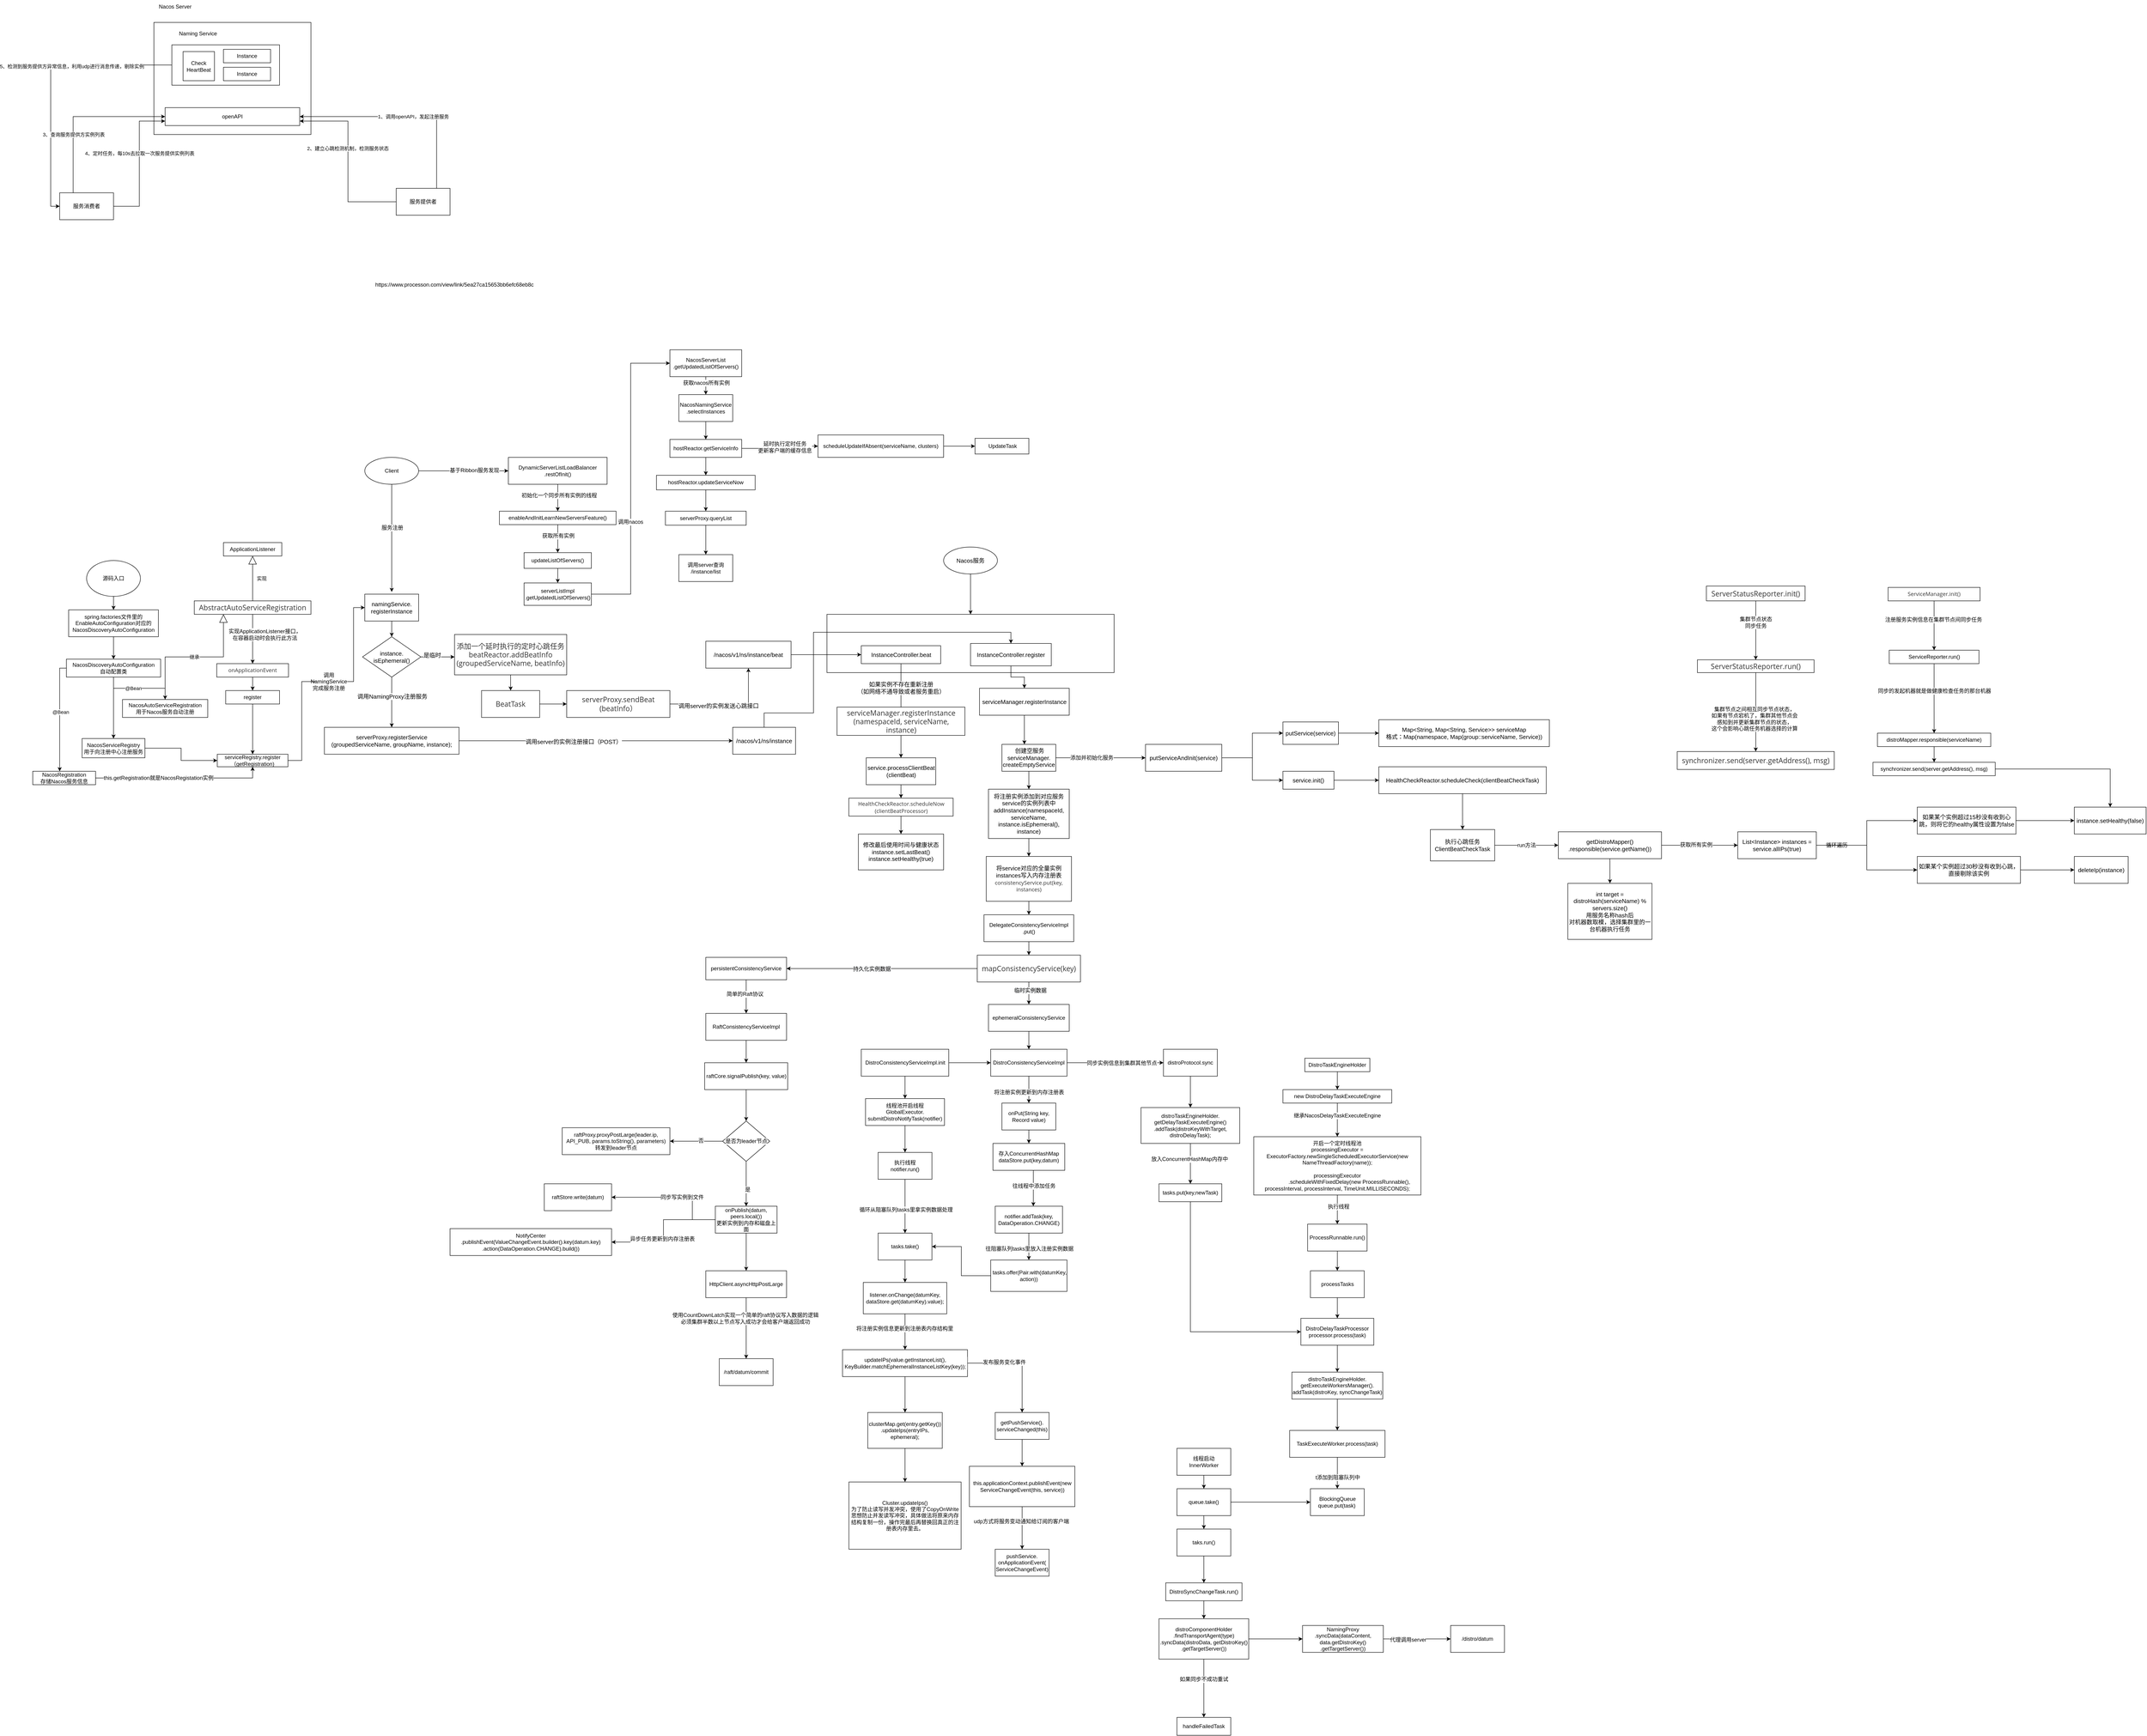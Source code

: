 <mxfile version="17.4.3" type="github">
  <diagram id="AB8aLDAtlRgpEcZsJVLx" name="第 1 页">
    <mxGraphModel dx="1609" dy="1605" grid="1" gridSize="10" guides="1" tooltips="1" connect="1" arrows="1" fold="1" page="1" pageScale="1" pageWidth="827" pageHeight="1169" math="0" shadow="0">
      <root>
        <mxCell id="0" />
        <mxCell id="1" parent="0" />
        <mxCell id="2w30Hlw0sIKCpYPZPKEo-76" value="" style="rounded=0;whiteSpace=wrap;html=1;labelBackgroundColor=#FFFFFF;fontSize=13;strokeColor=#000000;" parent="1" vertex="1">
          <mxGeometry x="1770" y="290" width="640" height="130" as="geometry" />
        </mxCell>
        <mxCell id="2w30Hlw0sIKCpYPZPKEo-4" value="" style="edgeStyle=orthogonalEdgeStyle;rounded=0;orthogonalLoop=1;jettySize=auto;html=1;" parent="1" source="2w30Hlw0sIKCpYPZPKEo-1" target="2w30Hlw0sIKCpYPZPKEo-3" edge="1">
          <mxGeometry relative="1" as="geometry" />
        </mxCell>
        <mxCell id="2w30Hlw0sIKCpYPZPKEo-1" value="源码入口" style="ellipse;whiteSpace=wrap;html=1;" parent="1" vertex="1">
          <mxGeometry x="120" y="170" width="120" height="80" as="geometry" />
        </mxCell>
        <mxCell id="2w30Hlw0sIKCpYPZPKEo-8" value="" style="edgeStyle=orthogonalEdgeStyle;rounded=0;orthogonalLoop=1;jettySize=auto;html=1;" parent="1" source="2w30Hlw0sIKCpYPZPKEo-3" target="2w30Hlw0sIKCpYPZPKEo-7" edge="1">
          <mxGeometry relative="1" as="geometry" />
        </mxCell>
        <mxCell id="2w30Hlw0sIKCpYPZPKEo-3" value="spring.factories文件里的EnableAutoConfiguration对应的NacosDiscoveryAutoConfiguration" style="whiteSpace=wrap;html=1;" parent="1" vertex="1">
          <mxGeometry x="80" y="280" width="200" height="60" as="geometry" />
        </mxCell>
        <mxCell id="2w30Hlw0sIKCpYPZPKEo-10" value="" style="edgeStyle=orthogonalEdgeStyle;rounded=0;orthogonalLoop=1;jettySize=auto;html=1;entryX=0.5;entryY=0;entryDx=0;entryDy=0;" parent="1" source="2w30Hlw0sIKCpYPZPKEo-7" target="2w30Hlw0sIKCpYPZPKEo-9" edge="1">
          <mxGeometry relative="1" as="geometry">
            <mxPoint x="180" y="540" as="targetPoint" />
            <Array as="points">
              <mxPoint x="180" y="500" />
              <mxPoint x="180" y="500" />
            </Array>
          </mxGeometry>
        </mxCell>
        <mxCell id="2w30Hlw0sIKCpYPZPKEo-12" value="" style="edgeStyle=orthogonalEdgeStyle;rounded=0;orthogonalLoop=1;jettySize=auto;html=1;" parent="1" source="2w30Hlw0sIKCpYPZPKEo-7" target="2w30Hlw0sIKCpYPZPKEo-11" edge="1">
          <mxGeometry relative="1" as="geometry">
            <Array as="points">
              <mxPoint x="60" y="410" />
            </Array>
          </mxGeometry>
        </mxCell>
        <mxCell id="2w30Hlw0sIKCpYPZPKEo-15" value="@Bean" style="edgeLabel;html=1;align=center;verticalAlign=middle;resizable=0;points=[];" parent="2w30Hlw0sIKCpYPZPKEo-12" vertex="1" connectable="0">
          <mxGeometry x="-0.078" y="2" relative="1" as="geometry">
            <mxPoint as="offset" />
          </mxGeometry>
        </mxCell>
        <mxCell id="2w30Hlw0sIKCpYPZPKEo-14" value="" style="edgeStyle=orthogonalEdgeStyle;rounded=0;orthogonalLoop=1;jettySize=auto;html=1;" parent="1" source="2w30Hlw0sIKCpYPZPKEo-7" target="2w30Hlw0sIKCpYPZPKEo-13" edge="1">
          <mxGeometry relative="1" as="geometry" />
        </mxCell>
        <mxCell id="2w30Hlw0sIKCpYPZPKEo-16" value="@Bean" style="edgeLabel;html=1;align=center;verticalAlign=middle;resizable=0;points=[];" parent="2w30Hlw0sIKCpYPZPKEo-14" vertex="1" connectable="0">
          <mxGeometry x="-0.164" relative="1" as="geometry">
            <mxPoint as="offset" />
          </mxGeometry>
        </mxCell>
        <mxCell id="2w30Hlw0sIKCpYPZPKEo-7" value="NacosDiscoveryAutoConfiguration&lt;br&gt;自动配置类" style="whiteSpace=wrap;html=1;" parent="1" vertex="1">
          <mxGeometry x="75" y="390" width="210" height="40" as="geometry" />
        </mxCell>
        <mxCell id="2w30Hlw0sIKCpYPZPKEo-40" style="edgeStyle=orthogonalEdgeStyle;rounded=0;orthogonalLoop=1;jettySize=auto;html=1;fontSize=12;" parent="1" source="2w30Hlw0sIKCpYPZPKEo-9" target="2w30Hlw0sIKCpYPZPKEo-35" edge="1">
          <mxGeometry relative="1" as="geometry" />
        </mxCell>
        <mxCell id="2w30Hlw0sIKCpYPZPKEo-9" value="NacosServiceRegistry&lt;br&gt;用于向注册中心注册服务" style="whiteSpace=wrap;html=1;" parent="1" vertex="1">
          <mxGeometry x="110" y="567" width="140" height="43" as="geometry" />
        </mxCell>
        <mxCell id="2w30Hlw0sIKCpYPZPKEo-39" style="rounded=0;orthogonalLoop=1;jettySize=auto;html=1;entryX=0.5;entryY=1;entryDx=0;entryDy=0;fontSize=12;edgeStyle=orthogonalEdgeStyle;" parent="1" source="2w30Hlw0sIKCpYPZPKEo-11" target="2w30Hlw0sIKCpYPZPKEo-35" edge="1">
          <mxGeometry relative="1" as="geometry" />
        </mxCell>
        <mxCell id="2w30Hlw0sIKCpYPZPKEo-41" value="this.getRegistration就是NacosRegistation实例" style="edgeLabel;html=1;align=center;verticalAlign=middle;resizable=0;points=[];fontSize=12;" parent="2w30Hlw0sIKCpYPZPKEo-39" vertex="1" connectable="0">
          <mxGeometry x="-0.603" y="-1" relative="1" as="geometry">
            <mxPoint x="65" y="-1" as="offset" />
          </mxGeometry>
        </mxCell>
        <mxCell id="2w30Hlw0sIKCpYPZPKEo-11" value="NacosRegistration&lt;br&gt;存储Nacos服务信息" style="whiteSpace=wrap;html=1;" parent="1" vertex="1">
          <mxGeometry y="640" width="140" height="30" as="geometry" />
        </mxCell>
        <mxCell id="2w30Hlw0sIKCpYPZPKEo-13" value="NacosAutoServiceRegistration&lt;br&gt;用于Nacos服务自动注册" style="whiteSpace=wrap;html=1;" parent="1" vertex="1">
          <mxGeometry x="200" y="480" width="190" height="40" as="geometry" />
        </mxCell>
        <mxCell id="2w30Hlw0sIKCpYPZPKEo-19" value="&lt;span&gt;ApplicationListener&lt;/span&gt;" style="rounded=0;whiteSpace=wrap;html=1;strokeColor=#000000;" parent="1" vertex="1">
          <mxGeometry x="425" y="130" width="130" height="30" as="geometry" />
        </mxCell>
        <mxCell id="2w30Hlw0sIKCpYPZPKEo-29" value="" style="edgeStyle=orthogonalEdgeStyle;rounded=0;orthogonalLoop=1;jettySize=auto;html=1;" parent="1" source="2w30Hlw0sIKCpYPZPKEo-20" target="2w30Hlw0sIKCpYPZPKEo-28" edge="1">
          <mxGeometry relative="1" as="geometry" />
        </mxCell>
        <mxCell id="2w30Hlw0sIKCpYPZPKEo-20" value="&lt;pre style=&quot;color: rgb(169 , 183 , 198) ; font-family: &amp;#34;consolas&amp;#34; ; font-size: 13.5pt&quot;&gt;&lt;span style=&quot;color: rgb(51 , 51 , 51) ; font-family: &amp;#34;open sans&amp;#34; , &amp;#34;clear sans&amp;#34; , &amp;#34;helvetica neue&amp;#34; , &amp;#34;helvetica&amp;#34; , &amp;#34;arial&amp;#34; , &amp;#34;segoe ui emoji&amp;#34; , sans-serif ; font-size: 16px ; background-color: rgb(255 , 255 , 255)&quot;&gt;AbstractAutoServiceRegistration&lt;/span&gt;&lt;br&gt;&lt;/pre&gt;" style="rounded=0;whiteSpace=wrap;html=1;strokeColor=#000000;" parent="1" vertex="1">
          <mxGeometry x="360" y="260" width="260" height="30" as="geometry" />
        </mxCell>
        <mxCell id="2w30Hlw0sIKCpYPZPKEo-26" value="实现" style="endArrow=block;endSize=16;endFill=0;html=1;rounded=0;entryX=0.5;entryY=1;entryDx=0;entryDy=0;exitX=0.5;exitY=0;exitDx=0;exitDy=0;" parent="1" source="2w30Hlw0sIKCpYPZPKEo-20" target="2w30Hlw0sIKCpYPZPKEo-19" edge="1">
          <mxGeometry y="-20" width="160" relative="1" as="geometry">
            <mxPoint x="440" y="260" as="sourcePoint" />
            <mxPoint x="600" y="260" as="targetPoint" />
            <mxPoint as="offset" />
          </mxGeometry>
        </mxCell>
        <mxCell id="2w30Hlw0sIKCpYPZPKEo-34" value="" style="edgeStyle=orthogonalEdgeStyle;rounded=0;orthogonalLoop=1;jettySize=auto;html=1;" parent="1" source="2w30Hlw0sIKCpYPZPKEo-28" target="2w30Hlw0sIKCpYPZPKEo-33" edge="1">
          <mxGeometry relative="1" as="geometry" />
        </mxCell>
        <mxCell id="2w30Hlw0sIKCpYPZPKEo-28" value="&lt;span style=&quot;color: rgb(51 , 51 , 51) ; font-family: &amp;#34;open sans&amp;#34; , &amp;#34;clear sans&amp;#34; , &amp;#34;helvetica neue&amp;#34; , &amp;#34;helvetica&amp;#34; , &amp;#34;arial&amp;#34; , &amp;#34;segoe ui emoji&amp;#34; , sans-serif ; background-color: rgb(255 , 255 , 255)&quot;&gt;&lt;font style=&quot;font-size: 12px&quot;&gt;onApplicationEvent&lt;/font&gt;&lt;/span&gt;" style="whiteSpace=wrap;html=1;strokeColor=#000000;rounded=0;" parent="1" vertex="1">
          <mxGeometry x="410" y="400" width="160" height="30" as="geometry" />
        </mxCell>
        <mxCell id="2w30Hlw0sIKCpYPZPKEo-30" value="继承" style="endArrow=block;endSize=16;endFill=0;html=1;rounded=0;exitX=0.5;exitY=0;exitDx=0;exitDy=0;entryX=0.25;entryY=1;entryDx=0;entryDy=0;edgeStyle=orthogonalEdgeStyle;" parent="1" source="2w30Hlw0sIKCpYPZPKEo-13" target="2w30Hlw0sIKCpYPZPKEo-20" edge="1">
          <mxGeometry width="160" relative="1" as="geometry">
            <mxPoint x="340" y="330" as="sourcePoint" />
            <mxPoint x="500" y="330" as="targetPoint" />
          </mxGeometry>
        </mxCell>
        <mxCell id="2w30Hlw0sIKCpYPZPKEo-32" value="实现ApplicationListener接口，在容器启动时会执行此方法" style="text;html=1;strokeColor=none;fillColor=none;align=center;verticalAlign=middle;whiteSpace=wrap;rounded=0;labelBackgroundColor=#FFFFFF;" parent="1" vertex="1">
          <mxGeometry x="430" y="320" width="175" height="30" as="geometry" />
        </mxCell>
        <mxCell id="2w30Hlw0sIKCpYPZPKEo-36" value="" style="edgeStyle=orthogonalEdgeStyle;rounded=0;orthogonalLoop=1;jettySize=auto;html=1;" parent="1" source="2w30Hlw0sIKCpYPZPKEo-33" target="2w30Hlw0sIKCpYPZPKEo-35" edge="1">
          <mxGeometry relative="1" as="geometry" />
        </mxCell>
        <mxCell id="2w30Hlw0sIKCpYPZPKEo-33" value="register" style="whiteSpace=wrap;html=1;strokeColor=#000000;rounded=0;" parent="1" vertex="1">
          <mxGeometry x="430" y="460" width="120" height="30" as="geometry" />
        </mxCell>
        <mxCell id="2w30Hlw0sIKCpYPZPKEo-43" style="edgeStyle=orthogonalEdgeStyle;rounded=0;orthogonalLoop=1;jettySize=auto;html=1;entryX=0;entryY=0.5;entryDx=0;entryDy=0;fontSize=12;startArrow=none;" parent="1" source="2w30Hlw0sIKCpYPZPKEo-44" target="2w30Hlw0sIKCpYPZPKEo-42" edge="1">
          <mxGeometry relative="1" as="geometry" />
        </mxCell>
        <mxCell id="2w30Hlw0sIKCpYPZPKEo-35" value="serviceRegistry.register&lt;br&gt;（getRegistration)" style="whiteSpace=wrap;html=1;strokeColor=#000000;rounded=0;" parent="1" vertex="1">
          <mxGeometry x="411.25" y="602" width="157.5" height="28" as="geometry" />
        </mxCell>
        <mxCell id="2w30Hlw0sIKCpYPZPKEo-49" value="" style="edgeStyle=orthogonalEdgeStyle;rounded=0;orthogonalLoop=1;jettySize=auto;html=1;fontSize=13;" parent="1" source="2w30Hlw0sIKCpYPZPKEo-42" target="2w30Hlw0sIKCpYPZPKEo-48" edge="1">
          <mxGeometry relative="1" as="geometry" />
        </mxCell>
        <mxCell id="2w30Hlw0sIKCpYPZPKEo-42" value="namingService.&lt;br style=&quot;font-size: 13px;&quot;&gt;registerInstance" style="rounded=0;whiteSpace=wrap;html=1;labelBackgroundColor=#FFFFFF;fontSize=13;strokeColor=#000000;" parent="1" vertex="1">
          <mxGeometry x="740" y="245" width="120" height="60" as="geometry" />
        </mxCell>
        <mxCell id="2w30Hlw0sIKCpYPZPKEo-44" value="调用NamingService完成服务注册" style="text;html=1;strokeColor=none;fillColor=none;align=center;verticalAlign=middle;whiteSpace=wrap;rounded=0;labelBackgroundColor=#FFFFFF;fontSize=12;" parent="1" vertex="1">
          <mxGeometry x="630" y="425" width="60" height="30" as="geometry" />
        </mxCell>
        <mxCell id="2w30Hlw0sIKCpYPZPKEo-45" value="" style="edgeStyle=orthogonalEdgeStyle;rounded=0;orthogonalLoop=1;jettySize=auto;html=1;entryX=0;entryY=0.5;entryDx=0;entryDy=0;fontSize=12;endArrow=none;" parent="1" source="2w30Hlw0sIKCpYPZPKEo-35" target="2w30Hlw0sIKCpYPZPKEo-44" edge="1">
          <mxGeometry relative="1" as="geometry">
            <mxPoint x="568.75" y="616" as="sourcePoint" />
            <mxPoint x="740" y="275" as="targetPoint" />
          </mxGeometry>
        </mxCell>
        <mxCell id="2w30Hlw0sIKCpYPZPKEo-51" value="" style="edgeStyle=orthogonalEdgeStyle;rounded=0;orthogonalLoop=1;jettySize=auto;html=1;fontSize=13;" parent="1" source="2w30Hlw0sIKCpYPZPKEo-48" target="2w30Hlw0sIKCpYPZPKEo-50" edge="1">
          <mxGeometry relative="1" as="geometry" />
        </mxCell>
        <mxCell id="2w30Hlw0sIKCpYPZPKEo-52" value="调用NamingProxy注册服务" style="edgeLabel;html=1;align=center;verticalAlign=middle;resizable=0;points=[];fontSize=13;" parent="2w30Hlw0sIKCpYPZPKEo-51" vertex="1" connectable="0">
          <mxGeometry x="-0.242" y="1" relative="1" as="geometry">
            <mxPoint as="offset" />
          </mxGeometry>
        </mxCell>
        <mxCell id="2w30Hlw0sIKCpYPZPKEo-54" value="" style="edgeStyle=orthogonalEdgeStyle;rounded=0;orthogonalLoop=1;jettySize=auto;html=1;fontSize=13;" parent="1" source="2w30Hlw0sIKCpYPZPKEo-48" target="2w30Hlw0sIKCpYPZPKEo-53" edge="1">
          <mxGeometry relative="1" as="geometry">
            <Array as="points">
              <mxPoint x="950" y="385" />
              <mxPoint x="950" y="385" />
            </Array>
          </mxGeometry>
        </mxCell>
        <mxCell id="2w30Hlw0sIKCpYPZPKEo-55" value="是临时" style="edgeLabel;html=1;align=center;verticalAlign=middle;resizable=0;points=[];fontSize=13;" parent="2w30Hlw0sIKCpYPZPKEo-54" vertex="1" connectable="0">
          <mxGeometry x="-0.339" y="4" relative="1" as="geometry">
            <mxPoint as="offset" />
          </mxGeometry>
        </mxCell>
        <mxCell id="2w30Hlw0sIKCpYPZPKEo-48" value="instance.&lt;br&gt;isEphemeral()" style="rhombus;whiteSpace=wrap;html=1;fontSize=13;strokeColor=#000000;rounded=0;labelBackgroundColor=#FFFFFF;" parent="1" vertex="1">
          <mxGeometry x="735" y="340" width="130" height="90" as="geometry" />
        </mxCell>
        <mxCell id="2w30Hlw0sIKCpYPZPKEo-61" value="" style="edgeStyle=orthogonalEdgeStyle;rounded=0;orthogonalLoop=1;jettySize=auto;html=1;fontSize=13;" parent="1" source="2w30Hlw0sIKCpYPZPKEo-50" target="2w30Hlw0sIKCpYPZPKEo-60" edge="1">
          <mxGeometry relative="1" as="geometry" />
        </mxCell>
        <mxCell id="2w30Hlw0sIKCpYPZPKEo-62" value="调用server的实例注册接口（POST）" style="edgeLabel;html=1;align=center;verticalAlign=middle;resizable=0;points=[];fontSize=13;" parent="2w30Hlw0sIKCpYPZPKEo-61" vertex="1" connectable="0">
          <mxGeometry x="-0.164" y="-2" relative="1" as="geometry">
            <mxPoint as="offset" />
          </mxGeometry>
        </mxCell>
        <mxCell id="2w30Hlw0sIKCpYPZPKEo-50" value="serverProxy.registerService&lt;br&gt;(groupedServiceName, groupName, instance);" style="whiteSpace=wrap;html=1;fontSize=13;strokeColor=#000000;rounded=0;labelBackgroundColor=#FFFFFF;" parent="1" vertex="1">
          <mxGeometry x="650" y="542" width="300" height="60" as="geometry" />
        </mxCell>
        <mxCell id="2w30Hlw0sIKCpYPZPKEo-57" value="" style="edgeStyle=orthogonalEdgeStyle;rounded=0;orthogonalLoop=1;jettySize=auto;html=1;fontSize=13;" parent="1" source="2w30Hlw0sIKCpYPZPKEo-53" target="2w30Hlw0sIKCpYPZPKEo-56" edge="1">
          <mxGeometry relative="1" as="geometry" />
        </mxCell>
        <mxCell id="2w30Hlw0sIKCpYPZPKEo-53" value="&lt;span style=&quot;color: rgb(51 , 51 , 51) ; font-family: &amp;#34;open sans&amp;#34; , &amp;#34;clear sans&amp;#34; , &amp;#34;helvetica neue&amp;#34; , &amp;#34;helvetica&amp;#34; , &amp;#34;arial&amp;#34; , &amp;#34;segoe ui emoji&amp;#34; , sans-serif ; font-size: 16px&quot;&gt;添加一个延时执行的定时心跳任务&lt;br&gt;beatReactor.addBeatInfo&lt;br&gt;(groupedServiceName, beatInfo)&lt;/span&gt;" style="whiteSpace=wrap;html=1;fontSize=13;strokeColor=#000000;rounded=0;labelBackgroundColor=#FFFFFF;" parent="1" vertex="1">
          <mxGeometry x="940" y="335" width="250" height="90" as="geometry" />
        </mxCell>
        <mxCell id="2w30Hlw0sIKCpYPZPKEo-59" value="" style="edgeStyle=orthogonalEdgeStyle;rounded=0;orthogonalLoop=1;jettySize=auto;html=1;fontSize=13;" parent="1" source="2w30Hlw0sIKCpYPZPKEo-56" target="2w30Hlw0sIKCpYPZPKEo-58" edge="1">
          <mxGeometry relative="1" as="geometry" />
        </mxCell>
        <mxCell id="2w30Hlw0sIKCpYPZPKEo-56" value="&lt;pre style=&quot;background-color: #2b2b2b ; color: #a9b7c6 ; font-family: &amp;#34;consolas&amp;#34; ; font-size: 13.5pt&quot;&gt;&lt;span style=&quot;color: rgb(51 , 51 , 51) ; font-family: &amp;#34;open sans&amp;#34; , &amp;#34;clear sans&amp;#34; , &amp;#34;helvetica neue&amp;#34; , &amp;#34;helvetica&amp;#34; , &amp;#34;arial&amp;#34; , &amp;#34;segoe ui emoji&amp;#34; , sans-serif ; font-size: 16px ; background-color: rgb(255 , 255 , 255)&quot;&gt;BeatTask&lt;/span&gt;&lt;br&gt;&lt;/pre&gt;" style="whiteSpace=wrap;html=1;fontSize=13;strokeColor=#000000;rounded=0;labelBackgroundColor=#FFFFFF;" parent="1" vertex="1">
          <mxGeometry x="1000.25" y="460" width="129.5" height="60" as="geometry" />
        </mxCell>
        <mxCell id="2w30Hlw0sIKCpYPZPKEo-64" value="" style="edgeStyle=orthogonalEdgeStyle;rounded=0;orthogonalLoop=1;jettySize=auto;html=1;fontSize=13;" parent="1" source="2w30Hlw0sIKCpYPZPKEo-58" target="2w30Hlw0sIKCpYPZPKEo-63" edge="1">
          <mxGeometry relative="1" as="geometry" />
        </mxCell>
        <mxCell id="2w30Hlw0sIKCpYPZPKEo-65" value="调用server的实例发送心跳接口" style="edgeLabel;html=1;align=center;verticalAlign=middle;resizable=0;points=[];fontSize=13;" parent="2w30Hlw0sIKCpYPZPKEo-64" vertex="1" connectable="0">
          <mxGeometry x="-0.151" y="-4" relative="1" as="geometry">
            <mxPoint as="offset" />
          </mxGeometry>
        </mxCell>
        <mxCell id="2w30Hlw0sIKCpYPZPKEo-58" value="&lt;span style=&quot;color: rgb(51 , 51 , 51) ; font-family: &amp;#34;open sans&amp;#34; , &amp;#34;clear sans&amp;#34; , &amp;#34;helvetica neue&amp;#34; , &amp;#34;helvetica&amp;#34; , &amp;#34;arial&amp;#34; , &amp;#34;segoe ui emoji&amp;#34; , sans-serif ; font-size: 16px&quot;&gt;serverProxy.sendBeat&lt;br&gt;(beatInfo）&lt;/span&gt;" style="whiteSpace=wrap;html=1;fontSize=13;strokeColor=#000000;rounded=0;labelBackgroundColor=#FFFFFF;" parent="1" vertex="1">
          <mxGeometry x="1190" y="460" width="230" height="60" as="geometry" />
        </mxCell>
        <mxCell id="2w30Hlw0sIKCpYPZPKEo-95" style="edgeStyle=orthogonalEdgeStyle;rounded=0;orthogonalLoop=1;jettySize=auto;html=1;entryX=0.5;entryY=0;entryDx=0;entryDy=0;fontSize=12;" parent="1" source="2w30Hlw0sIKCpYPZPKEo-60" target="2w30Hlw0sIKCpYPZPKEo-71" edge="1">
          <mxGeometry relative="1" as="geometry">
            <Array as="points">
              <mxPoint x="1630" y="510" />
              <mxPoint x="1740" y="510" />
              <mxPoint x="1740" y="330" />
              <mxPoint x="2180" y="330" />
            </Array>
          </mxGeometry>
        </mxCell>
        <mxCell id="2w30Hlw0sIKCpYPZPKEo-60" value="/nacos/v1/ns/instance" style="whiteSpace=wrap;html=1;fontSize=13;strokeColor=#000000;rounded=0;labelBackgroundColor=#FFFFFF;" parent="1" vertex="1">
          <mxGeometry x="1560" y="542" width="140" height="60" as="geometry" />
        </mxCell>
        <mxCell id="2w30Hlw0sIKCpYPZPKEo-70" style="edgeStyle=orthogonalEdgeStyle;rounded=0;orthogonalLoop=1;jettySize=auto;html=1;entryX=0;entryY=0.5;entryDx=0;entryDy=0;fontSize=13;" parent="1" source="2w30Hlw0sIKCpYPZPKEo-63" target="2w30Hlw0sIKCpYPZPKEo-69" edge="1">
          <mxGeometry relative="1" as="geometry" />
        </mxCell>
        <mxCell id="2w30Hlw0sIKCpYPZPKEo-63" value="/nacos/v1/ns/instance/beat" style="whiteSpace=wrap;html=1;fontSize=13;strokeColor=#000000;rounded=0;labelBackgroundColor=#FFFFFF;" parent="1" vertex="1">
          <mxGeometry x="1500" y="350" width="190" height="60" as="geometry" />
        </mxCell>
        <mxCell id="2w30Hlw0sIKCpYPZPKEo-79" value="" style="edgeStyle=orthogonalEdgeStyle;rounded=0;orthogonalLoop=1;jettySize=auto;html=1;fontSize=13;entryX=0.5;entryY=0;entryDx=0;entryDy=0;" parent="1" source="2w30Hlw0sIKCpYPZPKEo-69" target="2w30Hlw0sIKCpYPZPKEo-80" edge="1">
          <mxGeometry relative="1" as="geometry">
            <mxPoint x="1935" y="470" as="targetPoint" />
            <Array as="points">
              <mxPoint x="1935" y="510" />
              <mxPoint x="1935" y="510" />
            </Array>
          </mxGeometry>
        </mxCell>
        <mxCell id="2w30Hlw0sIKCpYPZPKEo-82" value="&lt;span&gt;如果实例不存在重新注册&lt;br&gt;（如网络不通导致或者服务重启）&lt;/span&gt;" style="edgeLabel;html=1;align=center;verticalAlign=middle;resizable=0;points=[];fontSize=13;" parent="2w30Hlw0sIKCpYPZPKEo-79" vertex="1" connectable="0">
          <mxGeometry x="-0.133" relative="1" as="geometry">
            <mxPoint as="offset" />
          </mxGeometry>
        </mxCell>
        <mxCell id="2w30Hlw0sIKCpYPZPKEo-69" value="InstanceController.beat" style="rounded=0;whiteSpace=wrap;html=1;labelBackgroundColor=#FFFFFF;fontSize=13;strokeColor=#000000;" parent="1" vertex="1">
          <mxGeometry x="1846.5" y="360" width="177" height="40" as="geometry" />
        </mxCell>
        <mxCell id="2w30Hlw0sIKCpYPZPKEo-97" value="" style="edgeStyle=orthogonalEdgeStyle;rounded=0;orthogonalLoop=1;jettySize=auto;html=1;fontSize=12;" parent="1" source="2w30Hlw0sIKCpYPZPKEo-71" target="2w30Hlw0sIKCpYPZPKEo-96" edge="1">
          <mxGeometry relative="1" as="geometry" />
        </mxCell>
        <mxCell id="2w30Hlw0sIKCpYPZPKEo-71" value="InstanceController.register" style="whiteSpace=wrap;html=1;fontSize=13;strokeColor=#000000;rounded=0;labelBackgroundColor=#FFFFFF;" parent="1" vertex="1">
          <mxGeometry x="2090" y="355" width="180" height="50" as="geometry" />
        </mxCell>
        <mxCell id="2w30Hlw0sIKCpYPZPKEo-77" value="" style="edgeStyle=orthogonalEdgeStyle;rounded=0;orthogonalLoop=1;jettySize=auto;html=1;fontSize=13;" parent="1" source="2w30Hlw0sIKCpYPZPKEo-73" target="2w30Hlw0sIKCpYPZPKEo-76" edge="1">
          <mxGeometry relative="1" as="geometry" />
        </mxCell>
        <mxCell id="2w30Hlw0sIKCpYPZPKEo-73" value="Nacos服务" style="ellipse;whiteSpace=wrap;html=1;labelBackgroundColor=#FFFFFF;fontSize=13;strokeColor=#000000;" parent="1" vertex="1">
          <mxGeometry x="2030" y="140" width="120" height="60" as="geometry" />
        </mxCell>
        <mxCell id="2w30Hlw0sIKCpYPZPKEo-84" value="" style="edgeStyle=orthogonalEdgeStyle;rounded=0;orthogonalLoop=1;jettySize=auto;html=1;fontSize=13;" parent="1" source="2w30Hlw0sIKCpYPZPKEo-80" target="2w30Hlw0sIKCpYPZPKEo-83" edge="1">
          <mxGeometry relative="1" as="geometry" />
        </mxCell>
        <mxCell id="2w30Hlw0sIKCpYPZPKEo-80" value="&lt;span style=&quot;color: rgb(51 , 51 , 51) ; font-family: &amp;#34;open sans&amp;#34; , &amp;#34;clear sans&amp;#34; , &amp;#34;helvetica neue&amp;#34; , &amp;#34;helvetica&amp;#34; , &amp;#34;arial&amp;#34; , &amp;#34;segoe ui emoji&amp;#34; , sans-serif ; font-size: 16px&quot;&gt;serviceManager.registerInstance&lt;br&gt;(namespaceId, serviceName, instance)&lt;/span&gt;" style="whiteSpace=wrap;html=1;fontSize=13;strokeColor=#000000;rounded=0;labelBackgroundColor=#FFFFFF;" parent="1" vertex="1">
          <mxGeometry x="1792.5" y="497" width="285" height="63" as="geometry" />
        </mxCell>
        <mxCell id="2w30Hlw0sIKCpYPZPKEo-87" value="" style="edgeStyle=orthogonalEdgeStyle;rounded=0;orthogonalLoop=1;jettySize=auto;html=1;fontSize=13;" parent="1" source="2w30Hlw0sIKCpYPZPKEo-83" target="2w30Hlw0sIKCpYPZPKEo-86" edge="1">
          <mxGeometry relative="1" as="geometry" />
        </mxCell>
        <mxCell id="2w30Hlw0sIKCpYPZPKEo-83" value="service.processClientBeat&lt;br&gt;(clientBeat)" style="whiteSpace=wrap;html=1;fontSize=13;strokeColor=#000000;rounded=0;labelBackgroundColor=#FFFFFF;" parent="1" vertex="1">
          <mxGeometry x="1857.5" y="610" width="155" height="60" as="geometry" />
        </mxCell>
        <mxCell id="2w30Hlw0sIKCpYPZPKEo-94" value="" style="edgeStyle=orthogonalEdgeStyle;rounded=0;orthogonalLoop=1;jettySize=auto;html=1;fontSize=12;" parent="1" source="2w30Hlw0sIKCpYPZPKEo-86" target="2w30Hlw0sIKCpYPZPKEo-93" edge="1">
          <mxGeometry relative="1" as="geometry" />
        </mxCell>
        <mxCell id="2w30Hlw0sIKCpYPZPKEo-86" value="&lt;span style=&quot;color: rgb(51 , 51 , 51) ; font-family: &amp;#34;open sans&amp;#34; , &amp;#34;clear sans&amp;#34; , &amp;#34;helvetica neue&amp;#34; , &amp;#34;helvetica&amp;#34; , &amp;#34;arial&amp;#34; , &amp;#34;segoe ui emoji&amp;#34; , sans-serif ; font-size: 12px&quot;&gt;HealthCheckReactor.scheduleNow&lt;br&gt;(clientBeatProcessor)&lt;/span&gt;" style="whiteSpace=wrap;html=1;fontSize=13;strokeColor=#000000;rounded=0;labelBackgroundColor=#FFFFFF;" parent="1" vertex="1">
          <mxGeometry x="1818.75" y="700" width="232.5" height="40" as="geometry" />
        </mxCell>
        <mxCell id="2w30Hlw0sIKCpYPZPKEo-93" value="修改最后使用时间与健康状态&lt;br&gt;instance.setLastBeat()&lt;br&gt;instance.setHealthy(true)" style="whiteSpace=wrap;html=1;fontSize=13;strokeColor=#000000;rounded=0;labelBackgroundColor=#FFFFFF;" parent="1" vertex="1">
          <mxGeometry x="1840" y="780" width="190" height="80" as="geometry" />
        </mxCell>
        <mxCell id="2w30Hlw0sIKCpYPZPKEo-99" value="" style="edgeStyle=orthogonalEdgeStyle;rounded=0;orthogonalLoop=1;jettySize=auto;html=1;fontSize=12;" parent="1" source="2w30Hlw0sIKCpYPZPKEo-96" target="2w30Hlw0sIKCpYPZPKEo-98" edge="1">
          <mxGeometry relative="1" as="geometry">
            <Array as="points">
              <mxPoint x="2200" y="590" />
              <mxPoint x="2200" y="590" />
            </Array>
          </mxGeometry>
        </mxCell>
        <mxCell id="2w30Hlw0sIKCpYPZPKEo-96" value="serviceManager.registerInstance" style="whiteSpace=wrap;html=1;fontSize=13;strokeColor=#000000;rounded=0;labelBackgroundColor=#FFFFFF;" parent="1" vertex="1">
          <mxGeometry x="2110" y="455" width="200" height="60" as="geometry" />
        </mxCell>
        <mxCell id="2w30Hlw0sIKCpYPZPKEo-101" value="" style="edgeStyle=orthogonalEdgeStyle;rounded=0;orthogonalLoop=1;jettySize=auto;html=1;fontSize=12;" parent="1" source="2w30Hlw0sIKCpYPZPKEo-98" target="2w30Hlw0sIKCpYPZPKEo-100" edge="1">
          <mxGeometry relative="1" as="geometry" />
        </mxCell>
        <mxCell id="2w30Hlw0sIKCpYPZPKEo-241" value="" style="edgeStyle=orthogonalEdgeStyle;rounded=0;orthogonalLoop=1;jettySize=auto;html=1;fontSize=12;" parent="1" source="2w30Hlw0sIKCpYPZPKEo-98" target="2w30Hlw0sIKCpYPZPKEo-240" edge="1">
          <mxGeometry relative="1" as="geometry" />
        </mxCell>
        <mxCell id="2w30Hlw0sIKCpYPZPKEo-242" value="添加并初始化服务" style="edgeLabel;html=1;align=center;verticalAlign=middle;resizable=0;points=[];fontSize=12;" parent="2w30Hlw0sIKCpYPZPKEo-241" vertex="1" connectable="0">
          <mxGeometry x="-0.2" relative="1" as="geometry">
            <mxPoint as="offset" />
          </mxGeometry>
        </mxCell>
        <mxCell id="2w30Hlw0sIKCpYPZPKEo-98" value="&amp;nbsp;创建空服务&lt;br&gt;serviceManager.&lt;br&gt;createEmptyService" style="whiteSpace=wrap;html=1;fontSize=13;strokeColor=#000000;rounded=0;labelBackgroundColor=#FFFFFF;" parent="1" vertex="1">
          <mxGeometry x="2160" y="580" width="120" height="60" as="geometry" />
        </mxCell>
        <mxCell id="2w30Hlw0sIKCpYPZPKEo-104" value="" style="edgeStyle=orthogonalEdgeStyle;rounded=0;orthogonalLoop=1;jettySize=auto;html=1;fontSize=12;" parent="1" source="2w30Hlw0sIKCpYPZPKEo-100" target="2w30Hlw0sIKCpYPZPKEo-103" edge="1">
          <mxGeometry relative="1" as="geometry" />
        </mxCell>
        <mxCell id="2w30Hlw0sIKCpYPZPKEo-100" value="将注册实例添加到对应服务service的实例列表中&lt;br&gt;addInstance(namespaceId, serviceName, instance.isEphemeral(), instance)" style="whiteSpace=wrap;html=1;fontSize=13;strokeColor=#000000;rounded=0;labelBackgroundColor=#FFFFFF;" parent="1" vertex="1">
          <mxGeometry x="2130" y="680" width="180" height="110" as="geometry" />
        </mxCell>
        <mxCell id="2w30Hlw0sIKCpYPZPKEo-106" value="" style="edgeStyle=orthogonalEdgeStyle;rounded=0;orthogonalLoop=1;jettySize=auto;html=1;fontSize=12;" parent="1" source="2w30Hlw0sIKCpYPZPKEo-103" target="2w30Hlw0sIKCpYPZPKEo-105" edge="1">
          <mxGeometry relative="1" as="geometry" />
        </mxCell>
        <mxCell id="2w30Hlw0sIKCpYPZPKEo-103" value="将service对应的全量实例instances写入内存注册表&lt;br&gt;&lt;span style=&quot;color: rgb(51 , 51 , 51) ; font-family: &amp;#34;open sans&amp;#34; , &amp;#34;clear sans&amp;#34; , &amp;#34;helvetica neue&amp;#34; , &amp;#34;helvetica&amp;#34; , &amp;#34;arial&amp;#34; , &amp;#34;segoe ui emoji&amp;#34; , sans-serif&quot;&gt;&lt;font style=&quot;font-size: 12px&quot;&gt;consistencyService.put(key, instances)&lt;/font&gt;&lt;/span&gt;" style="whiteSpace=wrap;html=1;fontSize=13;strokeColor=#000000;rounded=0;labelBackgroundColor=#FFFFFF;" parent="1" vertex="1">
          <mxGeometry x="2125" y="830" width="190" height="100" as="geometry" />
        </mxCell>
        <mxCell id="2w30Hlw0sIKCpYPZPKEo-108" value="" style="edgeStyle=orthogonalEdgeStyle;rounded=0;orthogonalLoop=1;jettySize=auto;html=1;fontSize=12;" parent="1" source="2w30Hlw0sIKCpYPZPKEo-105" target="2w30Hlw0sIKCpYPZPKEo-107" edge="1">
          <mxGeometry relative="1" as="geometry" />
        </mxCell>
        <mxCell id="2w30Hlw0sIKCpYPZPKEo-105" value="DelegateConsistencyServiceImpl&lt;br&gt;.put()" style="whiteSpace=wrap;html=1;fontSize=12;strokeColor=#000000;rounded=0;labelBackgroundColor=#FFFFFF;" parent="1" vertex="1">
          <mxGeometry x="2120" y="960" width="200" height="60" as="geometry" />
        </mxCell>
        <mxCell id="2w30Hlw0sIKCpYPZPKEo-110" value="" style="edgeStyle=orthogonalEdgeStyle;rounded=0;orthogonalLoop=1;jettySize=auto;html=1;fontSize=12;" parent="1" source="2w30Hlw0sIKCpYPZPKEo-107" target="2w30Hlw0sIKCpYPZPKEo-109" edge="1">
          <mxGeometry relative="1" as="geometry">
            <Array as="points">
              <mxPoint x="2220" y="1150" />
              <mxPoint x="2220" y="1150" />
            </Array>
          </mxGeometry>
        </mxCell>
        <mxCell id="2w30Hlw0sIKCpYPZPKEo-132" value="&lt;span style=&quot;background-color: rgb(248 , 249 , 250)&quot;&gt;临时实例数据&lt;/span&gt;" style="edgeLabel;html=1;align=center;verticalAlign=middle;resizable=0;points=[];fontSize=12;" parent="2w30Hlw0sIKCpYPZPKEo-110" vertex="1" connectable="0">
          <mxGeometry x="-0.25" y="3" relative="1" as="geometry">
            <mxPoint as="offset" />
          </mxGeometry>
        </mxCell>
        <mxCell id="2w30Hlw0sIKCpYPZPKEo-113" value="" style="edgeStyle=orthogonalEdgeStyle;rounded=0;orthogonalLoop=1;jettySize=auto;html=1;fontSize=12;" parent="1" source="2w30Hlw0sIKCpYPZPKEo-107" target="2w30Hlw0sIKCpYPZPKEo-112" edge="1">
          <mxGeometry relative="1" as="geometry">
            <Array as="points">
              <mxPoint x="2040" y="1080" />
              <mxPoint x="2040" y="1080" />
            </Array>
          </mxGeometry>
        </mxCell>
        <mxCell id="2w30Hlw0sIKCpYPZPKEo-131" value="&lt;span style=&quot;background-color: rgb(248 , 249 , 250)&quot;&gt;持久化实例数据&lt;/span&gt;" style="edgeLabel;html=1;align=center;verticalAlign=middle;resizable=0;points=[];fontSize=12;" parent="2w30Hlw0sIKCpYPZPKEo-113" vertex="1" connectable="0">
          <mxGeometry x="0.107" y="1" relative="1" as="geometry">
            <mxPoint as="offset" />
          </mxGeometry>
        </mxCell>
        <mxCell id="2w30Hlw0sIKCpYPZPKEo-107" value="&lt;span style=&quot;color: rgb(51 , 51 , 51) ; font-family: &amp;#34;open sans&amp;#34; , &amp;#34;clear sans&amp;#34; , &amp;#34;helvetica neue&amp;#34; , &amp;#34;helvetica&amp;#34; , &amp;#34;arial&amp;#34; , &amp;#34;segoe ui emoji&amp;#34; , sans-serif ; font-size: 16px&quot;&gt;mapConsistencyService(key)&lt;/span&gt;" style="whiteSpace=wrap;html=1;strokeColor=#000000;rounded=0;labelBackgroundColor=#FFFFFF;" parent="1" vertex="1">
          <mxGeometry x="2105" y="1050" width="230" height="60" as="geometry" />
        </mxCell>
        <mxCell id="2w30Hlw0sIKCpYPZPKEo-116" value="" style="edgeStyle=orthogonalEdgeStyle;rounded=0;orthogonalLoop=1;jettySize=auto;html=1;fontSize=12;" parent="1" source="2w30Hlw0sIKCpYPZPKEo-109" target="2w30Hlw0sIKCpYPZPKEo-115" edge="1">
          <mxGeometry relative="1" as="geometry">
            <Array as="points">
              <mxPoint x="2220" y="1300" />
              <mxPoint x="2220" y="1300" />
            </Array>
          </mxGeometry>
        </mxCell>
        <mxCell id="2w30Hlw0sIKCpYPZPKEo-109" value="ephemeralConsistencyService" style="whiteSpace=wrap;html=1;strokeColor=#000000;rounded=0;labelBackgroundColor=#FFFFFF;" parent="1" vertex="1">
          <mxGeometry x="2130" y="1160" width="180" height="60" as="geometry" />
        </mxCell>
        <mxCell id="2w30Hlw0sIKCpYPZPKEo-211" value="" style="edgeStyle=orthogonalEdgeStyle;rounded=0;orthogonalLoop=1;jettySize=auto;html=1;fontSize=12;" parent="1" source="2w30Hlw0sIKCpYPZPKEo-112" target="2w30Hlw0sIKCpYPZPKEo-210" edge="1">
          <mxGeometry relative="1" as="geometry" />
        </mxCell>
        <mxCell id="2w30Hlw0sIKCpYPZPKEo-212" value="简单的Raft协议" style="edgeLabel;html=1;align=center;verticalAlign=middle;resizable=0;points=[];fontSize=12;" parent="2w30Hlw0sIKCpYPZPKEo-211" vertex="1" connectable="0">
          <mxGeometry x="-0.163" y="-3" relative="1" as="geometry">
            <mxPoint as="offset" />
          </mxGeometry>
        </mxCell>
        <mxCell id="2w30Hlw0sIKCpYPZPKEo-112" value="persistentConsistencyService" style="whiteSpace=wrap;html=1;strokeColor=#000000;rounded=0;labelBackgroundColor=#FFFFFF;" parent="1" vertex="1">
          <mxGeometry x="1500" y="1055" width="180" height="50" as="geometry" />
        </mxCell>
        <mxCell id="2w30Hlw0sIKCpYPZPKEo-118" value="" style="edgeStyle=orthogonalEdgeStyle;rounded=0;orthogonalLoop=1;jettySize=auto;html=1;fontSize=12;" parent="1" source="2w30Hlw0sIKCpYPZPKEo-115" target="2w30Hlw0sIKCpYPZPKEo-117" edge="1">
          <mxGeometry relative="1" as="geometry" />
        </mxCell>
        <mxCell id="2w30Hlw0sIKCpYPZPKEo-121" value="将注册实例更新到内存注册表" style="edgeLabel;html=1;align=center;verticalAlign=middle;resizable=0;points=[];fontSize=12;" parent="2w30Hlw0sIKCpYPZPKEo-118" vertex="1" connectable="0">
          <mxGeometry x="0.2" relative="1" as="geometry">
            <mxPoint as="offset" />
          </mxGeometry>
        </mxCell>
        <mxCell id="2w30Hlw0sIKCpYPZPKEo-161" value="" style="edgeStyle=orthogonalEdgeStyle;rounded=0;orthogonalLoop=1;jettySize=auto;html=1;fontSize=12;" parent="1" source="2w30Hlw0sIKCpYPZPKEo-115" target="2w30Hlw0sIKCpYPZPKEo-160" edge="1">
          <mxGeometry relative="1" as="geometry" />
        </mxCell>
        <mxCell id="2w30Hlw0sIKCpYPZPKEo-162" value="同步实例信息到集群其他节点" style="edgeLabel;html=1;align=center;verticalAlign=middle;resizable=0;points=[];fontSize=12;" parent="2w30Hlw0sIKCpYPZPKEo-161" vertex="1" connectable="0">
          <mxGeometry x="0.135" y="-1" relative="1" as="geometry">
            <mxPoint as="offset" />
          </mxGeometry>
        </mxCell>
        <mxCell id="2w30Hlw0sIKCpYPZPKEo-115" value="DistroConsistencyServiceImpl" style="whiteSpace=wrap;html=1;strokeColor=#000000;rounded=0;labelBackgroundColor=#FFFFFF;" parent="1" vertex="1">
          <mxGeometry x="2135" y="1260" width="170" height="60" as="geometry" />
        </mxCell>
        <mxCell id="2w30Hlw0sIKCpYPZPKEo-123" value="" style="edgeStyle=orthogonalEdgeStyle;rounded=0;orthogonalLoop=1;jettySize=auto;html=1;fontSize=12;" parent="1" source="2w30Hlw0sIKCpYPZPKEo-117" target="2w30Hlw0sIKCpYPZPKEo-122" edge="1">
          <mxGeometry relative="1" as="geometry" />
        </mxCell>
        <mxCell id="2w30Hlw0sIKCpYPZPKEo-117" value="onPut(String key, Record value)" style="whiteSpace=wrap;html=1;strokeColor=#000000;rounded=0;labelBackgroundColor=#FFFFFF;" parent="1" vertex="1">
          <mxGeometry x="2160" y="1380" width="120" height="60" as="geometry" />
        </mxCell>
        <mxCell id="2w30Hlw0sIKCpYPZPKEo-125" value="" style="edgeStyle=orthogonalEdgeStyle;rounded=0;orthogonalLoop=1;jettySize=auto;html=1;fontSize=12;" parent="1" source="2w30Hlw0sIKCpYPZPKEo-122" target="2w30Hlw0sIKCpYPZPKEo-124" edge="1">
          <mxGeometry relative="1" as="geometry">
            <Array as="points">
              <mxPoint x="2230" y="1560" />
              <mxPoint x="2230" y="1560" />
            </Array>
          </mxGeometry>
        </mxCell>
        <mxCell id="2w30Hlw0sIKCpYPZPKEo-126" value="往线程中添加任务" style="edgeLabel;html=1;align=center;verticalAlign=middle;resizable=0;points=[];fontSize=12;" parent="2w30Hlw0sIKCpYPZPKEo-125" vertex="1" connectable="0">
          <mxGeometry x="-0.126" y="1" relative="1" as="geometry">
            <mxPoint as="offset" />
          </mxGeometry>
        </mxCell>
        <mxCell id="2w30Hlw0sIKCpYPZPKEo-122" value="存入ConcurrentHashMap&lt;br&gt;dataStore.put(key,datum)" style="whiteSpace=wrap;html=1;strokeColor=#000000;rounded=0;labelBackgroundColor=#FFFFFF;" parent="1" vertex="1">
          <mxGeometry x="2140" y="1470" width="160" height="60" as="geometry" />
        </mxCell>
        <mxCell id="2w30Hlw0sIKCpYPZPKEo-128" value="" style="edgeStyle=orthogonalEdgeStyle;rounded=0;orthogonalLoop=1;jettySize=auto;html=1;fontSize=12;" parent="1" source="2w30Hlw0sIKCpYPZPKEo-124" target="2w30Hlw0sIKCpYPZPKEo-127" edge="1">
          <mxGeometry relative="1" as="geometry" />
        </mxCell>
        <mxCell id="2w30Hlw0sIKCpYPZPKEo-129" value="往阻塞队列tasks里放入注册实例数据" style="edgeLabel;html=1;align=center;verticalAlign=middle;resizable=0;points=[];fontSize=12;" parent="2w30Hlw0sIKCpYPZPKEo-128" vertex="1" connectable="0">
          <mxGeometry x="0.165" y="1" relative="1" as="geometry">
            <mxPoint as="offset" />
          </mxGeometry>
        </mxCell>
        <mxCell id="2w30Hlw0sIKCpYPZPKEo-124" value="notifier.addTask(key, DataOperation.CHANGE)" style="whiteSpace=wrap;html=1;strokeColor=#000000;rounded=0;labelBackgroundColor=#FFFFFF;" parent="1" vertex="1">
          <mxGeometry x="2145" y="1610" width="150" height="60" as="geometry" />
        </mxCell>
        <mxCell id="2w30Hlw0sIKCpYPZPKEo-142" style="edgeStyle=orthogonalEdgeStyle;rounded=0;orthogonalLoop=1;jettySize=auto;html=1;entryX=1;entryY=0.5;entryDx=0;entryDy=0;fontSize=12;" parent="1" source="2w30Hlw0sIKCpYPZPKEo-127" target="2w30Hlw0sIKCpYPZPKEo-139" edge="1">
          <mxGeometry relative="1" as="geometry" />
        </mxCell>
        <mxCell id="2w30Hlw0sIKCpYPZPKEo-127" value="&amp;nbsp;tasks.offer(Pair.with(datumKey, action))" style="whiteSpace=wrap;html=1;strokeColor=#000000;rounded=0;labelBackgroundColor=#FFFFFF;" parent="1" vertex="1">
          <mxGeometry x="2135" y="1730" width="170" height="70" as="geometry" />
        </mxCell>
        <mxCell id="2w30Hlw0sIKCpYPZPKEo-134" value="" style="edgeStyle=orthogonalEdgeStyle;rounded=0;orthogonalLoop=1;jettySize=auto;html=1;fontSize=12;" parent="1" source="2w30Hlw0sIKCpYPZPKEo-133" target="2w30Hlw0sIKCpYPZPKEo-115" edge="1">
          <mxGeometry relative="1" as="geometry" />
        </mxCell>
        <mxCell id="2w30Hlw0sIKCpYPZPKEo-136" value="" style="edgeStyle=orthogonalEdgeStyle;rounded=0;orthogonalLoop=1;jettySize=auto;html=1;fontSize=12;" parent="1" source="2w30Hlw0sIKCpYPZPKEo-133" target="2w30Hlw0sIKCpYPZPKEo-135" edge="1">
          <mxGeometry relative="1" as="geometry" />
        </mxCell>
        <mxCell id="2w30Hlw0sIKCpYPZPKEo-133" value="DistroConsistencyServiceImpl.init" style="rounded=0;whiteSpace=wrap;html=1;labelBackgroundColor=#FFFFFF;fontSize=12;strokeColor=#000000;" parent="1" vertex="1">
          <mxGeometry x="1846.5" y="1260" width="195" height="60" as="geometry" />
        </mxCell>
        <mxCell id="2w30Hlw0sIKCpYPZPKEo-138" value="" style="edgeStyle=orthogonalEdgeStyle;rounded=0;orthogonalLoop=1;jettySize=auto;html=1;fontSize=12;" parent="1" source="2w30Hlw0sIKCpYPZPKEo-135" target="2w30Hlw0sIKCpYPZPKEo-137" edge="1">
          <mxGeometry relative="1" as="geometry" />
        </mxCell>
        <mxCell id="2w30Hlw0sIKCpYPZPKEo-135" value="线程池开启线程&lt;br&gt;GlobalExecutor.&lt;br&gt;submitDistroNotifyTask(notifier)" style="whiteSpace=wrap;html=1;strokeColor=#000000;rounded=0;labelBackgroundColor=#FFFFFF;" parent="1" vertex="1">
          <mxGeometry x="1856" y="1370" width="176" height="60" as="geometry" />
        </mxCell>
        <mxCell id="2w30Hlw0sIKCpYPZPKEo-140" value="" style="edgeStyle=orthogonalEdgeStyle;rounded=0;orthogonalLoop=1;jettySize=auto;html=1;fontSize=12;" parent="1" source="2w30Hlw0sIKCpYPZPKEo-137" target="2w30Hlw0sIKCpYPZPKEo-139" edge="1">
          <mxGeometry relative="1" as="geometry" />
        </mxCell>
        <mxCell id="2w30Hlw0sIKCpYPZPKEo-141" value="循环从阻塞队列tasks里拿实例数据处理" style="edgeLabel;html=1;align=center;verticalAlign=middle;resizable=0;points=[];fontSize=12;" parent="2w30Hlw0sIKCpYPZPKEo-140" vertex="1" connectable="0">
          <mxGeometry x="0.133" y="2" relative="1" as="geometry">
            <mxPoint as="offset" />
          </mxGeometry>
        </mxCell>
        <mxCell id="2w30Hlw0sIKCpYPZPKEo-137" value="执行线程&lt;br&gt;notifier.run()" style="whiteSpace=wrap;html=1;strokeColor=#000000;rounded=0;labelBackgroundColor=#FFFFFF;" parent="1" vertex="1">
          <mxGeometry x="1884" y="1490" width="120" height="60" as="geometry" />
        </mxCell>
        <mxCell id="2w30Hlw0sIKCpYPZPKEo-144" value="" style="edgeStyle=orthogonalEdgeStyle;rounded=0;orthogonalLoop=1;jettySize=auto;html=1;fontSize=12;" parent="1" source="2w30Hlw0sIKCpYPZPKEo-139" target="2w30Hlw0sIKCpYPZPKEo-143" edge="1">
          <mxGeometry relative="1" as="geometry" />
        </mxCell>
        <mxCell id="2w30Hlw0sIKCpYPZPKEo-139" value="tasks.take()" style="whiteSpace=wrap;html=1;strokeColor=#000000;rounded=0;labelBackgroundColor=#FFFFFF;" parent="1" vertex="1">
          <mxGeometry x="1884" y="1670" width="120" height="60" as="geometry" />
        </mxCell>
        <mxCell id="2w30Hlw0sIKCpYPZPKEo-146" value="" style="edgeStyle=orthogonalEdgeStyle;rounded=0;orthogonalLoop=1;jettySize=auto;html=1;fontSize=12;" parent="1" source="2w30Hlw0sIKCpYPZPKEo-143" target="2w30Hlw0sIKCpYPZPKEo-145" edge="1">
          <mxGeometry relative="1" as="geometry" />
        </mxCell>
        <mxCell id="2w30Hlw0sIKCpYPZPKEo-147" value="将注册实例信息更新到注册表内存结构里" style="edgeLabel;html=1;align=center;verticalAlign=middle;resizable=0;points=[];fontSize=12;" parent="2w30Hlw0sIKCpYPZPKEo-146" vertex="1" connectable="0">
          <mxGeometry x="-0.175" y="-1" relative="1" as="geometry">
            <mxPoint as="offset" />
          </mxGeometry>
        </mxCell>
        <mxCell id="2w30Hlw0sIKCpYPZPKEo-143" value="listener.onChange(datumKey, dataStore.get(datumKey).value);" style="whiteSpace=wrap;html=1;strokeColor=#000000;rounded=0;labelBackgroundColor=#FFFFFF;" parent="1" vertex="1">
          <mxGeometry x="1851" y="1780" width="186" height="70" as="geometry" />
        </mxCell>
        <mxCell id="2w30Hlw0sIKCpYPZPKEo-149" value="" style="edgeStyle=orthogonalEdgeStyle;rounded=0;orthogonalLoop=1;jettySize=auto;html=1;fontSize=12;" parent="1" source="2w30Hlw0sIKCpYPZPKEo-145" target="2w30Hlw0sIKCpYPZPKEo-148" edge="1">
          <mxGeometry relative="1" as="geometry" />
        </mxCell>
        <mxCell id="2w30Hlw0sIKCpYPZPKEo-151" value="" style="edgeStyle=orthogonalEdgeStyle;rounded=0;orthogonalLoop=1;jettySize=auto;html=1;fontSize=12;" parent="1" source="2w30Hlw0sIKCpYPZPKEo-145" target="2w30Hlw0sIKCpYPZPKEo-150" edge="1">
          <mxGeometry relative="1" as="geometry" />
        </mxCell>
        <mxCell id="2w30Hlw0sIKCpYPZPKEo-152" value="发布服务变化事件" style="edgeLabel;html=1;align=center;verticalAlign=middle;resizable=0;points=[];fontSize=12;" parent="2w30Hlw0sIKCpYPZPKEo-151" vertex="1" connectable="0">
          <mxGeometry x="-0.298" y="2" relative="1" as="geometry">
            <mxPoint as="offset" />
          </mxGeometry>
        </mxCell>
        <mxCell id="2w30Hlw0sIKCpYPZPKEo-145" value="updateIPs(value.getInstanceList(), KeyBuilder.matchEphemeralInstanceListKey(key));" style="whiteSpace=wrap;html=1;strokeColor=#000000;rounded=0;labelBackgroundColor=#FFFFFF;" parent="1" vertex="1">
          <mxGeometry x="1804.75" y="1930" width="278.5" height="60" as="geometry" />
        </mxCell>
        <mxCell id="2w30Hlw0sIKCpYPZPKEo-159" value="" style="edgeStyle=orthogonalEdgeStyle;rounded=0;orthogonalLoop=1;jettySize=auto;html=1;fontSize=12;" parent="1" source="2w30Hlw0sIKCpYPZPKEo-148" target="2w30Hlw0sIKCpYPZPKEo-158" edge="1">
          <mxGeometry relative="1" as="geometry" />
        </mxCell>
        <mxCell id="2w30Hlw0sIKCpYPZPKEo-148" value="clusterMap.get(entry.getKey())&lt;br&gt;.updateIps(entryIPs, ephemeral);" style="whiteSpace=wrap;html=1;strokeColor=#000000;rounded=0;labelBackgroundColor=#FFFFFF;" parent="1" vertex="1">
          <mxGeometry x="1861" y="2070" width="166" height="80" as="geometry" />
        </mxCell>
        <mxCell id="2w30Hlw0sIKCpYPZPKEo-154" value="" style="edgeStyle=orthogonalEdgeStyle;rounded=0;orthogonalLoop=1;jettySize=auto;html=1;fontSize=12;" parent="1" source="2w30Hlw0sIKCpYPZPKEo-150" target="2w30Hlw0sIKCpYPZPKEo-153" edge="1">
          <mxGeometry relative="1" as="geometry" />
        </mxCell>
        <mxCell id="2w30Hlw0sIKCpYPZPKEo-150" value="getPushService().&lt;br&gt;serviceChanged(this)" style="whiteSpace=wrap;html=1;strokeColor=#000000;rounded=0;labelBackgroundColor=#FFFFFF;" parent="1" vertex="1">
          <mxGeometry x="2145" y="2070" width="120" height="60" as="geometry" />
        </mxCell>
        <mxCell id="2w30Hlw0sIKCpYPZPKEo-156" value="" style="edgeStyle=orthogonalEdgeStyle;rounded=0;orthogonalLoop=1;jettySize=auto;html=1;fontSize=12;" parent="1" source="2w30Hlw0sIKCpYPZPKEo-153" target="2w30Hlw0sIKCpYPZPKEo-155" edge="1">
          <mxGeometry relative="1" as="geometry" />
        </mxCell>
        <mxCell id="2w30Hlw0sIKCpYPZPKEo-157" value="udp方式将服务变动通知给订阅的客户端" style="edgeLabel;html=1;align=center;verticalAlign=middle;resizable=0;points=[];fontSize=12;" parent="2w30Hlw0sIKCpYPZPKEo-156" vertex="1" connectable="0">
          <mxGeometry x="-0.305" y="-2" relative="1" as="geometry">
            <mxPoint as="offset" />
          </mxGeometry>
        </mxCell>
        <mxCell id="2w30Hlw0sIKCpYPZPKEo-153" value="this.applicationContext.publishEvent(new ServiceChangeEvent(this, service))" style="whiteSpace=wrap;html=1;strokeColor=#000000;rounded=0;labelBackgroundColor=#FFFFFF;" parent="1" vertex="1">
          <mxGeometry x="2087.5" y="2190" width="235" height="90" as="geometry" />
        </mxCell>
        <mxCell id="2w30Hlw0sIKCpYPZPKEo-155" value="pushService.&lt;br&gt;onApplicationEvent(&lt;br&gt;ServiceChangeEvent)" style="whiteSpace=wrap;html=1;strokeColor=#000000;rounded=0;labelBackgroundColor=#FFFFFF;" parent="1" vertex="1">
          <mxGeometry x="2145" y="2375" width="120" height="60" as="geometry" />
        </mxCell>
        <mxCell id="2w30Hlw0sIKCpYPZPKEo-158" value="Cluster.updateIps()&lt;br&gt;为了防止读写并发冲突，使用了CopyOnWrite思想防止并发读写冲突，具体做法将原来内存结构复制一份，操作完最后再替换回真正的注册表内存里去。" style="whiteSpace=wrap;html=1;strokeColor=#000000;rounded=0;labelBackgroundColor=#FFFFFF;" parent="1" vertex="1">
          <mxGeometry x="1819" y="2225" width="250" height="150" as="geometry" />
        </mxCell>
        <mxCell id="2w30Hlw0sIKCpYPZPKEo-164" value="" style="edgeStyle=orthogonalEdgeStyle;rounded=0;orthogonalLoop=1;jettySize=auto;html=1;fontSize=12;" parent="1" source="2w30Hlw0sIKCpYPZPKEo-160" target="2w30Hlw0sIKCpYPZPKEo-163" edge="1">
          <mxGeometry relative="1" as="geometry" />
        </mxCell>
        <mxCell id="2w30Hlw0sIKCpYPZPKEo-160" value="distroProtocol.sync" style="whiteSpace=wrap;html=1;strokeColor=#000000;rounded=0;labelBackgroundColor=#FFFFFF;" parent="1" vertex="1">
          <mxGeometry x="2520" y="1260" width="120" height="60" as="geometry" />
        </mxCell>
        <mxCell id="2w30Hlw0sIKCpYPZPKEo-166" value="" style="edgeStyle=orthogonalEdgeStyle;rounded=0;orthogonalLoop=1;jettySize=auto;html=1;fontSize=12;" parent="1" source="2w30Hlw0sIKCpYPZPKEo-163" target="2w30Hlw0sIKCpYPZPKEo-165" edge="1">
          <mxGeometry relative="1" as="geometry" />
        </mxCell>
        <mxCell id="2w30Hlw0sIKCpYPZPKEo-167" value="放入ConcurrentHashMap内存中" style="edgeLabel;html=1;align=center;verticalAlign=middle;resizable=0;points=[];fontSize=12;" parent="2w30Hlw0sIKCpYPZPKEo-166" vertex="1" connectable="0">
          <mxGeometry x="-0.231" y="-2" relative="1" as="geometry">
            <mxPoint as="offset" />
          </mxGeometry>
        </mxCell>
        <mxCell id="2w30Hlw0sIKCpYPZPKEo-163" value="distroTaskEngineHolder.&lt;br&gt;getDelayTaskExecuteEngine()&lt;br&gt;.addTask(distroKeyWithTarget, distroDelayTask);" style="whiteSpace=wrap;html=1;strokeColor=#000000;rounded=0;labelBackgroundColor=#FFFFFF;" parent="1" vertex="1">
          <mxGeometry x="2470" y="1390" width="220" height="80" as="geometry" />
        </mxCell>
        <mxCell id="2w30Hlw0sIKCpYPZPKEo-197" style="edgeStyle=orthogonalEdgeStyle;rounded=0;orthogonalLoop=1;jettySize=auto;html=1;fontSize=12;entryX=0;entryY=0.5;entryDx=0;entryDy=0;" parent="1" source="2w30Hlw0sIKCpYPZPKEo-165" target="2w30Hlw0sIKCpYPZPKEo-179" edge="1">
          <mxGeometry relative="1" as="geometry">
            <mxPoint x="2820" y="1904" as="targetPoint" />
            <Array as="points">
              <mxPoint x="2580" y="1890" />
            </Array>
          </mxGeometry>
        </mxCell>
        <mxCell id="2w30Hlw0sIKCpYPZPKEo-165" value="tasks.put(key,newTask)" style="whiteSpace=wrap;html=1;strokeColor=#000000;rounded=0;labelBackgroundColor=#FFFFFF;" parent="1" vertex="1">
          <mxGeometry x="2510" y="1560" width="140" height="40" as="geometry" />
        </mxCell>
        <mxCell id="2w30Hlw0sIKCpYPZPKEo-170" value="" style="edgeStyle=orthogonalEdgeStyle;rounded=0;orthogonalLoop=1;jettySize=auto;html=1;fontSize=12;" parent="1" source="2w30Hlw0sIKCpYPZPKEo-168" target="2w30Hlw0sIKCpYPZPKEo-169" edge="1">
          <mxGeometry relative="1" as="geometry" />
        </mxCell>
        <mxCell id="2w30Hlw0sIKCpYPZPKEo-168" value="DistroTaskEngineHolder" style="rounded=0;whiteSpace=wrap;html=1;labelBackgroundColor=#FFFFFF;fontSize=12;strokeColor=#000000;" parent="1" vertex="1">
          <mxGeometry x="2835" y="1280" width="145" height="30" as="geometry" />
        </mxCell>
        <mxCell id="2w30Hlw0sIKCpYPZPKEo-172" value="" style="edgeStyle=orthogonalEdgeStyle;rounded=0;orthogonalLoop=1;jettySize=auto;html=1;fontSize=12;" parent="1" source="2w30Hlw0sIKCpYPZPKEo-169" target="2w30Hlw0sIKCpYPZPKEo-171" edge="1">
          <mxGeometry relative="1" as="geometry" />
        </mxCell>
        <mxCell id="2w30Hlw0sIKCpYPZPKEo-173" value="继承NacosDelayTaskExecuteEngine" style="edgeLabel;html=1;align=center;verticalAlign=middle;resizable=0;points=[];fontSize=12;" parent="2w30Hlw0sIKCpYPZPKEo-172" vertex="1" connectable="0">
          <mxGeometry x="-0.251" y="-1" relative="1" as="geometry">
            <mxPoint as="offset" />
          </mxGeometry>
        </mxCell>
        <mxCell id="2w30Hlw0sIKCpYPZPKEo-169" value="new&amp;nbsp;DistroDelayTaskExecuteEngine" style="whiteSpace=wrap;html=1;strokeColor=#000000;rounded=0;labelBackgroundColor=#FFFFFF;" parent="1" vertex="1">
          <mxGeometry x="2786.25" y="1350" width="242.5" height="30" as="geometry" />
        </mxCell>
        <mxCell id="2w30Hlw0sIKCpYPZPKEo-175" value="" style="edgeStyle=orthogonalEdgeStyle;rounded=0;orthogonalLoop=1;jettySize=auto;html=1;fontSize=12;" parent="1" source="2w30Hlw0sIKCpYPZPKEo-171" target="2w30Hlw0sIKCpYPZPKEo-174" edge="1">
          <mxGeometry relative="1" as="geometry" />
        </mxCell>
        <mxCell id="2w30Hlw0sIKCpYPZPKEo-176" value="执行线程" style="edgeLabel;html=1;align=center;verticalAlign=middle;resizable=0;points=[];fontSize=12;" parent="2w30Hlw0sIKCpYPZPKEo-175" vertex="1" connectable="0">
          <mxGeometry x="-0.193" y="2" relative="1" as="geometry">
            <mxPoint as="offset" />
          </mxGeometry>
        </mxCell>
        <mxCell id="2w30Hlw0sIKCpYPZPKEo-171" value="开启一个定时线程池&lt;br&gt;processingExecutor = ExecutorFactory.newSingleScheduledExecutorService(new NameThreadFactory(name));&lt;br&gt;&lt;br&gt;&lt;div&gt;processingExecutor&lt;/div&gt;&lt;div&gt;&amp;nbsp; &amp;nbsp; &amp;nbsp; &amp;nbsp; &amp;nbsp; &amp;nbsp; &amp;nbsp; &amp;nbsp; .scheduleWithFixedDelay(new ProcessRunnable(), processInterval, processInterval, TimeUnit.MILLISECONDS);&lt;/div&gt;" style="whiteSpace=wrap;html=1;strokeColor=#000000;rounded=0;labelBackgroundColor=#FFFFFF;" parent="1" vertex="1">
          <mxGeometry x="2721.25" y="1455" width="372.5" height="130" as="geometry" />
        </mxCell>
        <mxCell id="2w30Hlw0sIKCpYPZPKEo-178" value="" style="edgeStyle=orthogonalEdgeStyle;rounded=0;orthogonalLoop=1;jettySize=auto;html=1;fontSize=12;" parent="1" source="2w30Hlw0sIKCpYPZPKEo-174" target="2w30Hlw0sIKCpYPZPKEo-177" edge="1">
          <mxGeometry relative="1" as="geometry" />
        </mxCell>
        <mxCell id="2w30Hlw0sIKCpYPZPKEo-174" value="ProcessRunnable.run()" style="whiteSpace=wrap;html=1;strokeColor=#000000;rounded=0;labelBackgroundColor=#FFFFFF;" parent="1" vertex="1">
          <mxGeometry x="2841.25" y="1650" width="132.5" height="60" as="geometry" />
        </mxCell>
        <mxCell id="2w30Hlw0sIKCpYPZPKEo-180" value="" style="edgeStyle=orthogonalEdgeStyle;rounded=0;orthogonalLoop=1;jettySize=auto;html=1;fontSize=12;" parent="1" source="2w30Hlw0sIKCpYPZPKEo-177" target="2w30Hlw0sIKCpYPZPKEo-179" edge="1">
          <mxGeometry relative="1" as="geometry" />
        </mxCell>
        <mxCell id="2w30Hlw0sIKCpYPZPKEo-177" value="processTasks" style="whiteSpace=wrap;html=1;strokeColor=#000000;rounded=0;labelBackgroundColor=#FFFFFF;" parent="1" vertex="1">
          <mxGeometry x="2847.5" y="1754" width="120" height="60" as="geometry" />
        </mxCell>
        <mxCell id="2w30Hlw0sIKCpYPZPKEo-182" value="" style="edgeStyle=orthogonalEdgeStyle;rounded=0;orthogonalLoop=1;jettySize=auto;html=1;fontSize=12;" parent="1" source="2w30Hlw0sIKCpYPZPKEo-179" target="2w30Hlw0sIKCpYPZPKEo-181" edge="1">
          <mxGeometry relative="1" as="geometry" />
        </mxCell>
        <mxCell id="2w30Hlw0sIKCpYPZPKEo-179" value="DistroDelayTaskProcessor&lt;br&gt;processor.process(task)" style="whiteSpace=wrap;html=1;strokeColor=#000000;rounded=0;labelBackgroundColor=#FFFFFF;" parent="1" vertex="1">
          <mxGeometry x="2826.25" y="1860" width="162.5" height="60" as="geometry" />
        </mxCell>
        <mxCell id="2w30Hlw0sIKCpYPZPKEo-184" value="" style="edgeStyle=orthogonalEdgeStyle;rounded=0;orthogonalLoop=1;jettySize=auto;html=1;fontSize=12;" parent="1" source="2w30Hlw0sIKCpYPZPKEo-181" target="2w30Hlw0sIKCpYPZPKEo-183" edge="1">
          <mxGeometry relative="1" as="geometry" />
        </mxCell>
        <mxCell id="2w30Hlw0sIKCpYPZPKEo-181" value="distroTaskEngineHolder.&lt;br&gt;getExecuteWorkersManager().&lt;br&gt;addTask(distroKey, syncChangeTask)" style="whiteSpace=wrap;html=1;strokeColor=#000000;rounded=0;labelBackgroundColor=#FFFFFF;" parent="1" vertex="1">
          <mxGeometry x="2806.25" y="1980" width="202.5" height="60" as="geometry" />
        </mxCell>
        <mxCell id="2w30Hlw0sIKCpYPZPKEo-186" value="" style="edgeStyle=orthogonalEdgeStyle;rounded=0;orthogonalLoop=1;jettySize=auto;html=1;fontSize=12;" parent="1" source="2w30Hlw0sIKCpYPZPKEo-183" target="2w30Hlw0sIKCpYPZPKEo-185" edge="1">
          <mxGeometry relative="1" as="geometry" />
        </mxCell>
        <mxCell id="2w30Hlw0sIKCpYPZPKEo-187" value="t添加到阻塞队列中" style="edgeLabel;html=1;align=center;verticalAlign=middle;resizable=0;points=[];fontSize=12;" parent="2w30Hlw0sIKCpYPZPKEo-186" vertex="1" connectable="0">
          <mxGeometry x="0.283" relative="1" as="geometry">
            <mxPoint as="offset" />
          </mxGeometry>
        </mxCell>
        <mxCell id="2w30Hlw0sIKCpYPZPKEo-183" value="TaskExecuteWorker.process(task)" style="whiteSpace=wrap;html=1;strokeColor=#000000;rounded=0;labelBackgroundColor=#FFFFFF;" parent="1" vertex="1">
          <mxGeometry x="2801.25" y="2110" width="212.5" height="60" as="geometry" />
        </mxCell>
        <mxCell id="2w30Hlw0sIKCpYPZPKEo-185" value="BlockingQueue queue.put(task)&amp;nbsp;" style="whiteSpace=wrap;html=1;strokeColor=#000000;rounded=0;labelBackgroundColor=#FFFFFF;" parent="1" vertex="1">
          <mxGeometry x="2847.5" y="2240" width="120" height="60" as="geometry" />
        </mxCell>
        <mxCell id="2w30Hlw0sIKCpYPZPKEo-190" value="" style="edgeStyle=orthogonalEdgeStyle;rounded=0;orthogonalLoop=1;jettySize=auto;html=1;fontSize=12;" parent="1" source="2w30Hlw0sIKCpYPZPKEo-188" target="2w30Hlw0sIKCpYPZPKEo-189" edge="1">
          <mxGeometry relative="1" as="geometry" />
        </mxCell>
        <mxCell id="2w30Hlw0sIKCpYPZPKEo-188" value="线程启动&lt;br&gt;InnerWorker" style="rounded=0;whiteSpace=wrap;html=1;labelBackgroundColor=#FFFFFF;fontSize=12;strokeColor=#000000;" parent="1" vertex="1">
          <mxGeometry x="2550" y="2150" width="120" height="60" as="geometry" />
        </mxCell>
        <mxCell id="2w30Hlw0sIKCpYPZPKEo-192" style="edgeStyle=orthogonalEdgeStyle;rounded=0;orthogonalLoop=1;jettySize=auto;html=1;entryX=0;entryY=0.5;entryDx=0;entryDy=0;fontSize=12;" parent="1" source="2w30Hlw0sIKCpYPZPKEo-189" target="2w30Hlw0sIKCpYPZPKEo-185" edge="1">
          <mxGeometry relative="1" as="geometry" />
        </mxCell>
        <mxCell id="2w30Hlw0sIKCpYPZPKEo-194" value="" style="edgeStyle=orthogonalEdgeStyle;rounded=0;orthogonalLoop=1;jettySize=auto;html=1;fontSize=12;" parent="1" source="2w30Hlw0sIKCpYPZPKEo-189" target="2w30Hlw0sIKCpYPZPKEo-193" edge="1">
          <mxGeometry relative="1" as="geometry" />
        </mxCell>
        <mxCell id="2w30Hlw0sIKCpYPZPKEo-189" value="queue.take()" style="whiteSpace=wrap;html=1;strokeColor=#000000;rounded=0;labelBackgroundColor=#FFFFFF;" parent="1" vertex="1">
          <mxGeometry x="2550" y="2240" width="120" height="60" as="geometry" />
        </mxCell>
        <mxCell id="2w30Hlw0sIKCpYPZPKEo-196" value="" style="edgeStyle=orthogonalEdgeStyle;rounded=0;orthogonalLoop=1;jettySize=auto;html=1;fontSize=12;" parent="1" source="2w30Hlw0sIKCpYPZPKEo-193" target="2w30Hlw0sIKCpYPZPKEo-195" edge="1">
          <mxGeometry relative="1" as="geometry" />
        </mxCell>
        <mxCell id="2w30Hlw0sIKCpYPZPKEo-193" value="taks.run()" style="whiteSpace=wrap;html=1;strokeColor=#000000;rounded=0;labelBackgroundColor=#FFFFFF;" parent="1" vertex="1">
          <mxGeometry x="2550" y="2330" width="120" height="60" as="geometry" />
        </mxCell>
        <mxCell id="2w30Hlw0sIKCpYPZPKEo-200" value="" style="edgeStyle=orthogonalEdgeStyle;rounded=0;orthogonalLoop=1;jettySize=auto;html=1;fontSize=12;" parent="1" source="2w30Hlw0sIKCpYPZPKEo-195" target="2w30Hlw0sIKCpYPZPKEo-199" edge="1">
          <mxGeometry relative="1" as="geometry" />
        </mxCell>
        <mxCell id="2w30Hlw0sIKCpYPZPKEo-195" value="DistroSyncChangeTask.run()" style="whiteSpace=wrap;html=1;strokeColor=#000000;rounded=0;labelBackgroundColor=#FFFFFF;" parent="1" vertex="1">
          <mxGeometry x="2525" y="2450" width="170" height="40" as="geometry" />
        </mxCell>
        <mxCell id="2w30Hlw0sIKCpYPZPKEo-202" value="" style="edgeStyle=orthogonalEdgeStyle;rounded=0;orthogonalLoop=1;jettySize=auto;html=1;fontSize=12;" parent="1" source="2w30Hlw0sIKCpYPZPKEo-199" target="2w30Hlw0sIKCpYPZPKEo-201" edge="1">
          <mxGeometry relative="1" as="geometry">
            <Array as="points">
              <mxPoint x="2610" y="2670" />
              <mxPoint x="2610" y="2670" />
            </Array>
          </mxGeometry>
        </mxCell>
        <mxCell id="2w30Hlw0sIKCpYPZPKEo-204" value="如果同步不成功重试" style="edgeLabel;html=1;align=center;verticalAlign=middle;resizable=0;points=[];fontSize=12;" parent="2w30Hlw0sIKCpYPZPKEo-202" vertex="1" connectable="0">
          <mxGeometry x="-0.308" relative="1" as="geometry">
            <mxPoint as="offset" />
          </mxGeometry>
        </mxCell>
        <mxCell id="2w30Hlw0sIKCpYPZPKEo-206" value="" style="edgeStyle=orthogonalEdgeStyle;rounded=0;orthogonalLoop=1;jettySize=auto;html=1;fontSize=12;" parent="1" source="2w30Hlw0sIKCpYPZPKEo-199" target="2w30Hlw0sIKCpYPZPKEo-205" edge="1">
          <mxGeometry relative="1" as="geometry" />
        </mxCell>
        <mxCell id="2w30Hlw0sIKCpYPZPKEo-199" value="&lt;div&gt;distroComponentHolder&lt;/div&gt;&lt;div&gt;.findTransportAgent(type)&lt;/div&gt;&lt;div&gt;.syncData(distroData, getDistroKey()&lt;/div&gt;&lt;div&gt;.getTargetServer())&lt;/div&gt;" style="whiteSpace=wrap;html=1;strokeColor=#000000;rounded=0;labelBackgroundColor=#FFFFFF;" parent="1" vertex="1">
          <mxGeometry x="2510" y="2530" width="200" height="90" as="geometry" />
        </mxCell>
        <mxCell id="2w30Hlw0sIKCpYPZPKEo-201" value="handleFailedTask" style="whiteSpace=wrap;html=1;strokeColor=#000000;rounded=0;labelBackgroundColor=#FFFFFF;" parent="1" vertex="1">
          <mxGeometry x="2550" y="2750" width="120" height="40" as="geometry" />
        </mxCell>
        <mxCell id="2w30Hlw0sIKCpYPZPKEo-208" value="" style="edgeStyle=orthogonalEdgeStyle;rounded=0;orthogonalLoop=1;jettySize=auto;html=1;fontSize=12;" parent="1" source="2w30Hlw0sIKCpYPZPKEo-205" target="2w30Hlw0sIKCpYPZPKEo-207" edge="1">
          <mxGeometry relative="1" as="geometry" />
        </mxCell>
        <mxCell id="2w30Hlw0sIKCpYPZPKEo-209" value="代理调用server" style="edgeLabel;html=1;align=center;verticalAlign=middle;resizable=0;points=[];fontSize=12;" parent="2w30Hlw0sIKCpYPZPKEo-208" vertex="1" connectable="0">
          <mxGeometry x="-0.267" y="-2" relative="1" as="geometry">
            <mxPoint as="offset" />
          </mxGeometry>
        </mxCell>
        <mxCell id="2w30Hlw0sIKCpYPZPKEo-205" value="&lt;div&gt;NamingProxy&lt;/div&gt;&lt;div&gt;.syncData(dataContent, data.getDistroKey()&lt;/div&gt;&lt;div&gt;.getTargetServer())&lt;/div&gt;" style="whiteSpace=wrap;html=1;strokeColor=#000000;rounded=0;labelBackgroundColor=#FFFFFF;" parent="1" vertex="1">
          <mxGeometry x="2830" y="2545" width="180" height="60" as="geometry" />
        </mxCell>
        <mxCell id="2w30Hlw0sIKCpYPZPKEo-207" value="/distro/datum" style="whiteSpace=wrap;html=1;strokeColor=#000000;rounded=0;labelBackgroundColor=#FFFFFF;" parent="1" vertex="1">
          <mxGeometry x="3160" y="2545" width="120" height="60" as="geometry" />
        </mxCell>
        <mxCell id="2w30Hlw0sIKCpYPZPKEo-214" value="" style="edgeStyle=orthogonalEdgeStyle;rounded=0;orthogonalLoop=1;jettySize=auto;html=1;fontSize=12;" parent="1" source="2w30Hlw0sIKCpYPZPKEo-210" target="2w30Hlw0sIKCpYPZPKEo-213" edge="1">
          <mxGeometry relative="1" as="geometry" />
        </mxCell>
        <mxCell id="2w30Hlw0sIKCpYPZPKEo-210" value="RaftConsistencyServiceImpl" style="whiteSpace=wrap;html=1;strokeColor=#000000;rounded=0;labelBackgroundColor=#FFFFFF;" parent="1" vertex="1">
          <mxGeometry x="1500" y="1180" width="180" height="60" as="geometry" />
        </mxCell>
        <mxCell id="2w30Hlw0sIKCpYPZPKEo-216" value="" style="edgeStyle=orthogonalEdgeStyle;rounded=0;orthogonalLoop=1;jettySize=auto;html=1;fontSize=12;" parent="1" source="2w30Hlw0sIKCpYPZPKEo-213" target="2w30Hlw0sIKCpYPZPKEo-215" edge="1">
          <mxGeometry relative="1" as="geometry" />
        </mxCell>
        <mxCell id="2w30Hlw0sIKCpYPZPKEo-213" value="raftCore.signalPublish(key, value)" style="whiteSpace=wrap;html=1;strokeColor=#000000;rounded=0;labelBackgroundColor=#FFFFFF;" parent="1" vertex="1">
          <mxGeometry x="1497.5" y="1290" width="185" height="60" as="geometry" />
        </mxCell>
        <mxCell id="2w30Hlw0sIKCpYPZPKEo-218" value="" style="edgeStyle=orthogonalEdgeStyle;rounded=0;orthogonalLoop=1;jettySize=auto;html=1;fontSize=12;" parent="1" source="2w30Hlw0sIKCpYPZPKEo-215" target="2w30Hlw0sIKCpYPZPKEo-217" edge="1">
          <mxGeometry relative="1" as="geometry" />
        </mxCell>
        <mxCell id="2w30Hlw0sIKCpYPZPKEo-222" value="否" style="edgeLabel;html=1;align=center;verticalAlign=middle;resizable=0;points=[];fontSize=12;" parent="2w30Hlw0sIKCpYPZPKEo-218" vertex="1" connectable="0">
          <mxGeometry x="-0.167" y="-1" relative="1" as="geometry">
            <mxPoint as="offset" />
          </mxGeometry>
        </mxCell>
        <mxCell id="2w30Hlw0sIKCpYPZPKEo-224" value="" style="edgeStyle=orthogonalEdgeStyle;rounded=0;orthogonalLoop=1;jettySize=auto;html=1;fontSize=12;" parent="1" source="2w30Hlw0sIKCpYPZPKEo-215" target="2w30Hlw0sIKCpYPZPKEo-223" edge="1">
          <mxGeometry relative="1" as="geometry" />
        </mxCell>
        <mxCell id="2w30Hlw0sIKCpYPZPKEo-225" value="是" style="edgeLabel;html=1;align=center;verticalAlign=middle;resizable=0;points=[];fontSize=12;" parent="2w30Hlw0sIKCpYPZPKEo-224" vertex="1" connectable="0">
          <mxGeometry x="0.262" y="3" relative="1" as="geometry">
            <mxPoint as="offset" />
          </mxGeometry>
        </mxCell>
        <mxCell id="2w30Hlw0sIKCpYPZPKEo-215" value="是否为leader节点" style="rhombus;whiteSpace=wrap;html=1;strokeColor=#000000;rounded=0;labelBackgroundColor=#FFFFFF;" parent="1" vertex="1">
          <mxGeometry x="1537.5" y="1420" width="105" height="90" as="geometry" />
        </mxCell>
        <mxCell id="2w30Hlw0sIKCpYPZPKEo-217" value="raftProxy.proxyPostLarge(leader.ip, API_PUB, params.toString(), parameters)&lt;br&gt;转发到leader节点" style="whiteSpace=wrap;html=1;strokeColor=#000000;rounded=0;labelBackgroundColor=#FFFFFF;" parent="1" vertex="1">
          <mxGeometry x="1180" y="1435" width="240" height="60" as="geometry" />
        </mxCell>
        <mxCell id="2w30Hlw0sIKCpYPZPKEo-227" value="" style="edgeStyle=orthogonalEdgeStyle;rounded=0;orthogonalLoop=1;jettySize=auto;html=1;fontSize=12;" parent="1" source="2w30Hlw0sIKCpYPZPKEo-223" target="2w30Hlw0sIKCpYPZPKEo-226" edge="1">
          <mxGeometry relative="1" as="geometry">
            <Array as="points">
              <mxPoint x="1470" y="1640" />
              <mxPoint x="1470" y="1590" />
            </Array>
          </mxGeometry>
        </mxCell>
        <mxCell id="2w30Hlw0sIKCpYPZPKEo-232" value="同步写实例到文件" style="edgeLabel;html=1;align=center;verticalAlign=middle;resizable=0;points=[];fontSize=12;" parent="2w30Hlw0sIKCpYPZPKEo-227" vertex="1" connectable="0">
          <mxGeometry x="-0.116" relative="1" as="geometry">
            <mxPoint as="offset" />
          </mxGeometry>
        </mxCell>
        <mxCell id="2w30Hlw0sIKCpYPZPKEo-233" style="edgeStyle=orthogonalEdgeStyle;rounded=0;orthogonalLoop=1;jettySize=auto;html=1;entryX=1;entryY=0.5;entryDx=0;entryDy=0;fontSize=12;" parent="1" source="2w30Hlw0sIKCpYPZPKEo-223" target="2w30Hlw0sIKCpYPZPKEo-228" edge="1">
          <mxGeometry relative="1" as="geometry" />
        </mxCell>
        <mxCell id="2w30Hlw0sIKCpYPZPKEo-234" value="异步任务更新到内存注册表" style="edgeLabel;html=1;align=center;verticalAlign=middle;resizable=0;points=[];fontSize=12;" parent="2w30Hlw0sIKCpYPZPKEo-233" vertex="1" connectable="0">
          <mxGeometry x="0.128" y="-3" relative="1" as="geometry">
            <mxPoint as="offset" />
          </mxGeometry>
        </mxCell>
        <mxCell id="2w30Hlw0sIKCpYPZPKEo-236" value="" style="edgeStyle=orthogonalEdgeStyle;rounded=0;orthogonalLoop=1;jettySize=auto;html=1;fontSize=12;" parent="1" source="2w30Hlw0sIKCpYPZPKEo-223" target="2w30Hlw0sIKCpYPZPKEo-235" edge="1">
          <mxGeometry relative="1" as="geometry" />
        </mxCell>
        <mxCell id="2w30Hlw0sIKCpYPZPKEo-223" value="onPublish(datum, peers.local())&lt;br&gt;更新实例到内存和磁盘上面" style="whiteSpace=wrap;html=1;strokeColor=#000000;rounded=0;labelBackgroundColor=#FFFFFF;" parent="1" vertex="1">
          <mxGeometry x="1521.25" y="1610" width="137.5" height="60" as="geometry" />
        </mxCell>
        <mxCell id="2w30Hlw0sIKCpYPZPKEo-226" value="raftStore.write(datum)" style="whiteSpace=wrap;html=1;strokeColor=#000000;rounded=0;labelBackgroundColor=#FFFFFF;" parent="1" vertex="1">
          <mxGeometry x="1140" y="1560" width="150" height="60" as="geometry" />
        </mxCell>
        <mxCell id="2w30Hlw0sIKCpYPZPKEo-228" value="&lt;div&gt;NotifyCenter&lt;/div&gt;&lt;div&gt;.publishEvent(ValueChangeEvent.builder().key(datum.key)&lt;/div&gt;&lt;div&gt;.action(DataOperation.CHANGE).build())&lt;/div&gt;" style="whiteSpace=wrap;html=1;strokeColor=#000000;rounded=0;labelBackgroundColor=#FFFFFF;" parent="1" vertex="1">
          <mxGeometry x="930" y="1660" width="360" height="60" as="geometry" />
        </mxCell>
        <mxCell id="2w30Hlw0sIKCpYPZPKEo-238" value="" style="edgeStyle=orthogonalEdgeStyle;rounded=0;orthogonalLoop=1;jettySize=auto;html=1;fontSize=12;" parent="1" source="2w30Hlw0sIKCpYPZPKEo-235" target="2w30Hlw0sIKCpYPZPKEo-237" edge="1">
          <mxGeometry relative="1" as="geometry">
            <Array as="points">
              <mxPoint x="1590" y="1890" />
              <mxPoint x="1590" y="1890" />
            </Array>
          </mxGeometry>
        </mxCell>
        <mxCell id="2w30Hlw0sIKCpYPZPKEo-239" value="使用CountDownLatch实现一个简单的raft协议写入数据的逻辑&lt;br&gt;必须集群半数以上节点写入成功才会给客户端返回成功" style="edgeLabel;html=1;align=center;verticalAlign=middle;resizable=0;points=[];fontSize=12;" parent="2w30Hlw0sIKCpYPZPKEo-238" vertex="1" connectable="0">
          <mxGeometry x="-0.324" y="-2" relative="1" as="geometry">
            <mxPoint as="offset" />
          </mxGeometry>
        </mxCell>
        <mxCell id="2w30Hlw0sIKCpYPZPKEo-235" value="HttpClient.asyncHttpPostLarge" style="whiteSpace=wrap;html=1;strokeColor=#000000;rounded=0;labelBackgroundColor=#FFFFFF;" parent="1" vertex="1">
          <mxGeometry x="1500" y="1754" width="180" height="60" as="geometry" />
        </mxCell>
        <mxCell id="2w30Hlw0sIKCpYPZPKEo-237" value="/raft/datum/commit" style="whiteSpace=wrap;html=1;strokeColor=#000000;rounded=0;labelBackgroundColor=#FFFFFF;" parent="1" vertex="1">
          <mxGeometry x="1530" y="1950" width="120" height="60" as="geometry" />
        </mxCell>
        <mxCell id="2w30Hlw0sIKCpYPZPKEo-244" value="" style="edgeStyle=orthogonalEdgeStyle;rounded=0;orthogonalLoop=1;jettySize=auto;html=1;fontSize=12;" parent="1" source="2w30Hlw0sIKCpYPZPKEo-240" target="2w30Hlw0sIKCpYPZPKEo-243" edge="1">
          <mxGeometry relative="1" as="geometry" />
        </mxCell>
        <mxCell id="2w30Hlw0sIKCpYPZPKEo-246" value="" style="edgeStyle=orthogonalEdgeStyle;rounded=0;orthogonalLoop=1;jettySize=auto;html=1;fontSize=12;" parent="1" source="2w30Hlw0sIKCpYPZPKEo-240" target="2w30Hlw0sIKCpYPZPKEo-245" edge="1">
          <mxGeometry relative="1" as="geometry" />
        </mxCell>
        <mxCell id="2w30Hlw0sIKCpYPZPKEo-240" value="putServiceAndInit(service)" style="whiteSpace=wrap;html=1;fontSize=13;strokeColor=#000000;rounded=0;labelBackgroundColor=#FFFFFF;" parent="1" vertex="1">
          <mxGeometry x="2480" y="580" width="170" height="60" as="geometry" />
        </mxCell>
        <mxCell id="2w30Hlw0sIKCpYPZPKEo-248" value="" style="edgeStyle=orthogonalEdgeStyle;rounded=0;orthogonalLoop=1;jettySize=auto;html=1;fontSize=12;" parent="1" source="2w30Hlw0sIKCpYPZPKEo-243" target="2w30Hlw0sIKCpYPZPKEo-247" edge="1">
          <mxGeometry relative="1" as="geometry" />
        </mxCell>
        <mxCell id="2w30Hlw0sIKCpYPZPKEo-243" value="putService(service)" style="whiteSpace=wrap;html=1;fontSize=13;strokeColor=#000000;rounded=0;labelBackgroundColor=#FFFFFF;" parent="1" vertex="1">
          <mxGeometry x="2786.25" y="530" width="123.75" height="50" as="geometry" />
        </mxCell>
        <mxCell id="2w30Hlw0sIKCpYPZPKEo-250" value="" style="edgeStyle=orthogonalEdgeStyle;rounded=0;orthogonalLoop=1;jettySize=auto;html=1;fontSize=12;" parent="1" source="2w30Hlw0sIKCpYPZPKEo-245" target="2w30Hlw0sIKCpYPZPKEo-249" edge="1">
          <mxGeometry relative="1" as="geometry" />
        </mxCell>
        <mxCell id="2w30Hlw0sIKCpYPZPKEo-245" value="service.init()" style="whiteSpace=wrap;html=1;fontSize=13;strokeColor=#000000;rounded=0;labelBackgroundColor=#FFFFFF;" parent="1" vertex="1">
          <mxGeometry x="2786.25" y="640" width="113.75" height="40" as="geometry" />
        </mxCell>
        <mxCell id="2w30Hlw0sIKCpYPZPKEo-247" value="Map&amp;lt;String, Map&amp;lt;String, Service&amp;gt;&amp;gt; serviceMap&lt;br&gt;格式：Map(namespace, Map(group::serviceName, Service))" style="whiteSpace=wrap;html=1;fontSize=13;strokeColor=#000000;rounded=0;labelBackgroundColor=#FFFFFF;" parent="1" vertex="1">
          <mxGeometry x="3000" y="525" width="380" height="60" as="geometry" />
        </mxCell>
        <mxCell id="2w30Hlw0sIKCpYPZPKEo-252" value="" style="edgeStyle=orthogonalEdgeStyle;rounded=0;orthogonalLoop=1;jettySize=auto;html=1;fontSize=12;" parent="1" source="2w30Hlw0sIKCpYPZPKEo-249" target="2w30Hlw0sIKCpYPZPKEo-251" edge="1">
          <mxGeometry relative="1" as="geometry" />
        </mxCell>
        <mxCell id="2w30Hlw0sIKCpYPZPKEo-249" value="HealthCheckReactor.scheduleCheck(clientBeatCheckTask)" style="whiteSpace=wrap;html=1;fontSize=13;strokeColor=#000000;rounded=0;labelBackgroundColor=#FFFFFF;" parent="1" vertex="1">
          <mxGeometry x="3000" y="630" width="373.13" height="60" as="geometry" />
        </mxCell>
        <mxCell id="2w30Hlw0sIKCpYPZPKEo-254" value="run方法" style="edgeStyle=orthogonalEdgeStyle;rounded=0;orthogonalLoop=1;jettySize=auto;html=1;fontSize=12;" parent="1" source="2w30Hlw0sIKCpYPZPKEo-251" target="2w30Hlw0sIKCpYPZPKEo-253" edge="1">
          <mxGeometry relative="1" as="geometry" />
        </mxCell>
        <mxCell id="2w30Hlw0sIKCpYPZPKEo-251" value="执行心跳任务ClientBeatCheckTask" style="whiteSpace=wrap;html=1;fontSize=13;strokeColor=#000000;rounded=0;labelBackgroundColor=#FFFFFF;" parent="1" vertex="1">
          <mxGeometry x="3114.85" y="770" width="143.43" height="70" as="geometry" />
        </mxCell>
        <mxCell id="2w30Hlw0sIKCpYPZPKEo-259" value="" style="edgeStyle=orthogonalEdgeStyle;rounded=0;orthogonalLoop=1;jettySize=auto;html=1;fontSize=12;" parent="1" source="2w30Hlw0sIKCpYPZPKEo-253" target="2w30Hlw0sIKCpYPZPKEo-258" edge="1">
          <mxGeometry relative="1" as="geometry" />
        </mxCell>
        <mxCell id="2w30Hlw0sIKCpYPZPKEo-261" value="" style="edgeStyle=orthogonalEdgeStyle;rounded=0;orthogonalLoop=1;jettySize=auto;html=1;fontSize=12;" parent="1" source="2w30Hlw0sIKCpYPZPKEo-253" target="2w30Hlw0sIKCpYPZPKEo-260" edge="1">
          <mxGeometry relative="1" as="geometry" />
        </mxCell>
        <mxCell id="2w30Hlw0sIKCpYPZPKEo-263" value="获取所有实例" style="edgeLabel;html=1;align=center;verticalAlign=middle;resizable=0;points=[];fontSize=12;" parent="2w30Hlw0sIKCpYPZPKEo-261" vertex="1" connectable="0">
          <mxGeometry x="-0.092" y="1" relative="1" as="geometry">
            <mxPoint as="offset" />
          </mxGeometry>
        </mxCell>
        <mxCell id="2w30Hlw0sIKCpYPZPKEo-253" value="getDistroMapper()&lt;br&gt;.responsible(service.getName())" style="whiteSpace=wrap;html=1;fontSize=13;strokeColor=#000000;rounded=0;labelBackgroundColor=#FFFFFF;" parent="1" vertex="1">
          <mxGeometry x="3400" y="775" width="230" height="60" as="geometry" />
        </mxCell>
        <mxCell id="2w30Hlw0sIKCpYPZPKEo-258" value="int target = distroHash(serviceName) % servers.size()&lt;br&gt;用服务名称hash后&lt;br&gt;对机器数取模，选择集群里的一台机器执行任务" style="whiteSpace=wrap;html=1;fontSize=13;strokeColor=#000000;rounded=0;labelBackgroundColor=#FFFFFF;" parent="1" vertex="1">
          <mxGeometry x="3421.25" y="890" width="187.5" height="125" as="geometry" />
        </mxCell>
        <mxCell id="2w30Hlw0sIKCpYPZPKEo-265" value="" style="edgeStyle=orthogonalEdgeStyle;rounded=0;orthogonalLoop=1;jettySize=auto;html=1;fontSize=12;" parent="1" source="2w30Hlw0sIKCpYPZPKEo-260" target="2w30Hlw0sIKCpYPZPKEo-264" edge="1">
          <mxGeometry relative="1" as="geometry" />
        </mxCell>
        <mxCell id="2w30Hlw0sIKCpYPZPKEo-266" value="循环遍历" style="edgeLabel;html=1;align=center;verticalAlign=middle;resizable=0;points=[];fontSize=12;" parent="2w30Hlw0sIKCpYPZPKEo-265" vertex="1" connectable="0">
          <mxGeometry x="-0.679" relative="1" as="geometry">
            <mxPoint as="offset" />
          </mxGeometry>
        </mxCell>
        <mxCell id="2w30Hlw0sIKCpYPZPKEo-268" value="" style="edgeStyle=orthogonalEdgeStyle;rounded=0;orthogonalLoop=1;jettySize=auto;html=1;fontSize=12;" parent="1" source="2w30Hlw0sIKCpYPZPKEo-260" target="2w30Hlw0sIKCpYPZPKEo-267" edge="1">
          <mxGeometry relative="1" as="geometry" />
        </mxCell>
        <mxCell id="2w30Hlw0sIKCpYPZPKEo-260" value="List&amp;lt;Instance&amp;gt; instances = service.allIPs(true)" style="whiteSpace=wrap;html=1;fontSize=13;strokeColor=#000000;rounded=0;labelBackgroundColor=#FFFFFF;" parent="1" vertex="1">
          <mxGeometry x="3800" y="775" width="175" height="60" as="geometry" />
        </mxCell>
        <mxCell id="Vvmxjpv6kD0sc6Fh0RSc-2" value="" style="edgeStyle=orthogonalEdgeStyle;rounded=0;orthogonalLoop=1;jettySize=auto;html=1;" parent="1" source="2w30Hlw0sIKCpYPZPKEo-264" target="Vvmxjpv6kD0sc6Fh0RSc-1" edge="1">
          <mxGeometry relative="1" as="geometry" />
        </mxCell>
        <mxCell id="2w30Hlw0sIKCpYPZPKEo-264" value="如果某个实例超过15秒没有收到心跳，则将它的healthy属性设置为false" style="whiteSpace=wrap;html=1;fontSize=13;strokeColor=#000000;rounded=0;labelBackgroundColor=#FFFFFF;" parent="1" vertex="1">
          <mxGeometry x="4200" y="720" width="220" height="60" as="geometry" />
        </mxCell>
        <mxCell id="Vvmxjpv6kD0sc6Fh0RSc-4" value="" style="edgeStyle=orthogonalEdgeStyle;rounded=0;orthogonalLoop=1;jettySize=auto;html=1;" parent="1" source="2w30Hlw0sIKCpYPZPKEo-267" target="Vvmxjpv6kD0sc6Fh0RSc-3" edge="1">
          <mxGeometry relative="1" as="geometry" />
        </mxCell>
        <mxCell id="2w30Hlw0sIKCpYPZPKEo-267" value="如果某个实例超过30秒没有收到心跳，直接剔除该实例" style="whiteSpace=wrap;html=1;fontSize=13;strokeColor=#000000;rounded=0;labelBackgroundColor=#FFFFFF;" parent="1" vertex="1">
          <mxGeometry x="4200" y="830" width="230" height="60" as="geometry" />
        </mxCell>
        <mxCell id="Vvmxjpv6kD0sc6Fh0RSc-1" value="instance.setHealthy(false)" style="whiteSpace=wrap;html=1;fontSize=13;strokeColor=#000000;rounded=0;labelBackgroundColor=#FFFFFF;" parent="1" vertex="1">
          <mxGeometry x="4550" y="720" width="160" height="60" as="geometry" />
        </mxCell>
        <mxCell id="Vvmxjpv6kD0sc6Fh0RSc-3" value="deleteIp(instance)" style="whiteSpace=wrap;html=1;fontSize=13;strokeColor=#000000;rounded=0;labelBackgroundColor=#FFFFFF;" parent="1" vertex="1">
          <mxGeometry x="4550" y="830" width="120" height="60" as="geometry" />
        </mxCell>
        <mxCell id="Vvmxjpv6kD0sc6Fh0RSc-7" value="" style="edgeStyle=orthogonalEdgeStyle;rounded=0;orthogonalLoop=1;jettySize=auto;html=1;" parent="1" source="Vvmxjpv6kD0sc6Fh0RSc-5" target="Vvmxjpv6kD0sc6Fh0RSc-6" edge="1">
          <mxGeometry relative="1" as="geometry" />
        </mxCell>
        <mxCell id="Vvmxjpv6kD0sc6Fh0RSc-18" value="集群节点状态&lt;br&gt;同步任务" style="edgeLabel;html=1;align=center;verticalAlign=middle;resizable=0;points=[];fontSize=12;" parent="Vvmxjpv6kD0sc6Fh0RSc-7" vertex="1" connectable="0">
          <mxGeometry x="-0.271" relative="1" as="geometry">
            <mxPoint as="offset" />
          </mxGeometry>
        </mxCell>
        <mxCell id="Vvmxjpv6kD0sc6Fh0RSc-5" value="&lt;span style=&quot;color: rgb(51 , 51 , 51) ; font-family: &amp;#34;open sans&amp;#34; , &amp;#34;clear sans&amp;#34; , &amp;#34;helvetica neue&amp;#34; , &amp;#34;helvetica&amp;#34; , &amp;#34;arial&amp;#34; , sans-serif ; font-size: 16px ; background-color: rgb(255 , 255 , 255)&quot;&gt;ServerStatusReporter.init()&lt;/span&gt;" style="rounded=0;whiteSpace=wrap;html=1;" parent="1" vertex="1">
          <mxGeometry x="3730" y="227" width="220" height="33" as="geometry" />
        </mxCell>
        <mxCell id="Vvmxjpv6kD0sc6Fh0RSc-9" value="" style="edgeStyle=orthogonalEdgeStyle;rounded=0;orthogonalLoop=1;jettySize=auto;html=1;" parent="1" source="Vvmxjpv6kD0sc6Fh0RSc-6" target="Vvmxjpv6kD0sc6Fh0RSc-8" edge="1">
          <mxGeometry relative="1" as="geometry" />
        </mxCell>
        <mxCell id="Vvmxjpv6kD0sc6Fh0RSc-19" value="集群节点之间相互同步节点状态，&lt;br&gt;如果有节点宕机了，集群其他节点会&lt;br&gt;感知到并更新集群节点的状态，&lt;br&gt;这个会影响心跳任务机器选择的计算" style="edgeLabel;html=1;align=center;verticalAlign=middle;resizable=0;points=[];fontSize=12;" parent="Vvmxjpv6kD0sc6Fh0RSc-9" vertex="1" connectable="0">
          <mxGeometry x="0.163" y="-3" relative="1" as="geometry">
            <mxPoint as="offset" />
          </mxGeometry>
        </mxCell>
        <mxCell id="Vvmxjpv6kD0sc6Fh0RSc-6" value="&lt;span style=&quot;color: rgb(51 , 51 , 51) ; font-family: &amp;#34;open sans&amp;#34; , &amp;#34;clear sans&amp;#34; , &amp;#34;helvetica neue&amp;#34; , &amp;#34;helvetica&amp;#34; , &amp;#34;arial&amp;#34; , sans-serif ; font-size: 16px ; background-color: rgb(255 , 255 , 255)&quot;&gt;ServerStatusReporter.run()&lt;/span&gt;" style="whiteSpace=wrap;html=1;rounded=0;" parent="1" vertex="1">
          <mxGeometry x="3710" y="391.5" width="260" height="28.5" as="geometry" />
        </mxCell>
        <mxCell id="Vvmxjpv6kD0sc6Fh0RSc-8" value="&lt;span style=&quot;color: rgb(51 , 51 , 51) ; font-family: &amp;#34;open sans&amp;#34; , &amp;#34;clear sans&amp;#34; , &amp;#34;helvetica neue&amp;#34; , &amp;#34;helvetica&amp;#34; , &amp;#34;arial&amp;#34; , sans-serif ; font-size: 16px ; background-color: rgb(255 , 255 , 255)&quot;&gt;synchronizer.send(server.getAddress(), msg)&lt;/span&gt;" style="whiteSpace=wrap;html=1;rounded=0;" parent="1" vertex="1">
          <mxGeometry x="3665" y="596" width="350" height="40" as="geometry" />
        </mxCell>
        <mxCell id="Vvmxjpv6kD0sc6Fh0RSc-12" value="" style="edgeStyle=orthogonalEdgeStyle;rounded=0;orthogonalLoop=1;jettySize=auto;html=1;" parent="1" source="Vvmxjpv6kD0sc6Fh0RSc-10" target="Vvmxjpv6kD0sc6Fh0RSc-11" edge="1">
          <mxGeometry relative="1" as="geometry" />
        </mxCell>
        <mxCell id="Vvmxjpv6kD0sc6Fh0RSc-20" value="注册服务实例信息在集群节点间同步任务" style="edgeLabel;html=1;align=center;verticalAlign=middle;resizable=0;points=[];fontSize=12;" parent="Vvmxjpv6kD0sc6Fh0RSc-12" vertex="1" connectable="0">
          <mxGeometry x="-0.25" y="-2" relative="1" as="geometry">
            <mxPoint as="offset" />
          </mxGeometry>
        </mxCell>
        <mxCell id="Vvmxjpv6kD0sc6Fh0RSc-10" value="&lt;span style=&quot;color: rgb(51 , 51 , 51) ; font-family: &amp;#34;open sans&amp;#34; , &amp;#34;clear sans&amp;#34; , &amp;#34;helvetica neue&amp;#34; , &amp;#34;helvetica&amp;#34; , &amp;#34;arial&amp;#34; , sans-serif ; background-color: rgb(255 , 255 , 255)&quot;&gt;&lt;font style=&quot;font-size: 12px&quot;&gt;ServiceManager.init()&lt;/font&gt;&lt;/span&gt;" style="rounded=0;whiteSpace=wrap;html=1;" parent="1" vertex="1">
          <mxGeometry x="4135" y="230" width="205" height="30" as="geometry" />
        </mxCell>
        <mxCell id="Vvmxjpv6kD0sc6Fh0RSc-14" value="" style="edgeStyle=orthogonalEdgeStyle;rounded=0;orthogonalLoop=1;jettySize=auto;html=1;fontSize=12;" parent="1" source="Vvmxjpv6kD0sc6Fh0RSc-11" target="Vvmxjpv6kD0sc6Fh0RSc-13" edge="1">
          <mxGeometry relative="1" as="geometry" />
        </mxCell>
        <mxCell id="Vvmxjpv6kD0sc6Fh0RSc-22" value="同步的发起机器就是做健康检查任务的那台机器" style="edgeLabel;html=1;align=center;verticalAlign=middle;resizable=0;points=[];fontSize=12;" parent="Vvmxjpv6kD0sc6Fh0RSc-14" vertex="1" connectable="0">
          <mxGeometry x="-0.222" relative="1" as="geometry">
            <mxPoint as="offset" />
          </mxGeometry>
        </mxCell>
        <mxCell id="Vvmxjpv6kD0sc6Fh0RSc-11" value="ServiceReporter.run()" style="whiteSpace=wrap;html=1;rounded=0;" parent="1" vertex="1">
          <mxGeometry x="4137.5" y="370" width="200" height="30" as="geometry" />
        </mxCell>
        <mxCell id="Vvmxjpv6kD0sc6Fh0RSc-16" value="" style="edgeStyle=orthogonalEdgeStyle;rounded=0;orthogonalLoop=1;jettySize=auto;html=1;fontSize=12;" parent="1" source="Vvmxjpv6kD0sc6Fh0RSc-13" target="Vvmxjpv6kD0sc6Fh0RSc-15" edge="1">
          <mxGeometry relative="1" as="geometry" />
        </mxCell>
        <mxCell id="Vvmxjpv6kD0sc6Fh0RSc-13" value="distroMapper.responsible(serviceName)" style="whiteSpace=wrap;html=1;rounded=0;" parent="1" vertex="1">
          <mxGeometry x="4111.25" y="555" width="252.5" height="30" as="geometry" />
        </mxCell>
        <mxCell id="Vvmxjpv6kD0sc6Fh0RSc-23" style="edgeStyle=orthogonalEdgeStyle;rounded=0;orthogonalLoop=1;jettySize=auto;html=1;entryX=0.5;entryY=0;entryDx=0;entryDy=0;fontSize=12;" parent="1" source="Vvmxjpv6kD0sc6Fh0RSc-15" target="Vvmxjpv6kD0sc6Fh0RSc-1" edge="1">
          <mxGeometry relative="1" as="geometry" />
        </mxCell>
        <mxCell id="Vvmxjpv6kD0sc6Fh0RSc-15" value="synchronizer.send(server.getAddress(), msg)" style="whiteSpace=wrap;html=1;rounded=0;" parent="1" vertex="1">
          <mxGeometry x="4101.25" y="620" width="272.5" height="30" as="geometry" />
        </mxCell>
        <mxCell id="Vvmxjpv6kD0sc6Fh0RSc-25" style="edgeStyle=orthogonalEdgeStyle;rounded=0;orthogonalLoop=1;jettySize=auto;html=1;fontSize=12;" parent="1" source="Vvmxjpv6kD0sc6Fh0RSc-24" edge="1">
          <mxGeometry relative="1" as="geometry">
            <mxPoint x="800" y="240" as="targetPoint" />
          </mxGeometry>
        </mxCell>
        <mxCell id="Vvmxjpv6kD0sc6Fh0RSc-26" value="服务注册" style="edgeLabel;html=1;align=center;verticalAlign=middle;resizable=0;points=[];fontSize=12;" parent="Vvmxjpv6kD0sc6Fh0RSc-25" vertex="1" connectable="0">
          <mxGeometry x="-0.192" y="1" relative="1" as="geometry">
            <mxPoint as="offset" />
          </mxGeometry>
        </mxCell>
        <mxCell id="Vvmxjpv6kD0sc6Fh0RSc-28" value="" style="edgeStyle=orthogonalEdgeStyle;rounded=0;orthogonalLoop=1;jettySize=auto;html=1;fontSize=12;" parent="1" source="Vvmxjpv6kD0sc6Fh0RSc-24" target="Vvmxjpv6kD0sc6Fh0RSc-27" edge="1">
          <mxGeometry relative="1" as="geometry" />
        </mxCell>
        <mxCell id="Vvmxjpv6kD0sc6Fh0RSc-29" value="基于Ribbon服务发现" style="edgeLabel;html=1;align=center;verticalAlign=middle;resizable=0;points=[];fontSize=12;" parent="Vvmxjpv6kD0sc6Fh0RSc-28" vertex="1" connectable="0">
          <mxGeometry x="0.236" y="1" relative="1" as="geometry">
            <mxPoint as="offset" />
          </mxGeometry>
        </mxCell>
        <mxCell id="Vvmxjpv6kD0sc6Fh0RSc-24" value="Client" style="ellipse;whiteSpace=wrap;html=1;fontSize=12;" parent="1" vertex="1">
          <mxGeometry x="740" y="-60" width="120" height="60" as="geometry" />
        </mxCell>
        <mxCell id="Vvmxjpv6kD0sc6Fh0RSc-31" value="" style="edgeStyle=orthogonalEdgeStyle;rounded=0;orthogonalLoop=1;jettySize=auto;html=1;fontSize=12;" parent="1" source="Vvmxjpv6kD0sc6Fh0RSc-27" target="Vvmxjpv6kD0sc6Fh0RSc-30" edge="1">
          <mxGeometry relative="1" as="geometry" />
        </mxCell>
        <mxCell id="Vvmxjpv6kD0sc6Fh0RSc-32" value="初始化一个同步所有实例的线程" style="edgeLabel;html=1;align=center;verticalAlign=middle;resizable=0;points=[];fontSize=12;" parent="Vvmxjpv6kD0sc6Fh0RSc-31" vertex="1" connectable="0">
          <mxGeometry x="-0.162" y="3" relative="1" as="geometry">
            <mxPoint as="offset" />
          </mxGeometry>
        </mxCell>
        <mxCell id="Vvmxjpv6kD0sc6Fh0RSc-27" value="DynamicServerListLoadBalancer&lt;br&gt;.restOfInit()" style="whiteSpace=wrap;html=1;" parent="1" vertex="1">
          <mxGeometry x="1060" y="-60" width="220" height="60" as="geometry" />
        </mxCell>
        <mxCell id="Vvmxjpv6kD0sc6Fh0RSc-34" value="" style="edgeStyle=orthogonalEdgeStyle;rounded=0;orthogonalLoop=1;jettySize=auto;html=1;fontSize=12;" parent="1" source="Vvmxjpv6kD0sc6Fh0RSc-30" target="Vvmxjpv6kD0sc6Fh0RSc-33" edge="1">
          <mxGeometry relative="1" as="geometry" />
        </mxCell>
        <mxCell id="Vvmxjpv6kD0sc6Fh0RSc-35" value="获取所有实例" style="edgeLabel;html=1;align=center;verticalAlign=middle;resizable=0;points=[];fontSize=12;" parent="Vvmxjpv6kD0sc6Fh0RSc-34" vertex="1" connectable="0">
          <mxGeometry x="-0.207" y="1" relative="1" as="geometry">
            <mxPoint as="offset" />
          </mxGeometry>
        </mxCell>
        <mxCell id="Vvmxjpv6kD0sc6Fh0RSc-30" value="enableAndInitLearnNewServersFeature()" style="whiteSpace=wrap;html=1;" parent="1" vertex="1">
          <mxGeometry x="1040" y="60" width="260" height="30" as="geometry" />
        </mxCell>
        <mxCell id="Vvmxjpv6kD0sc6Fh0RSc-37" value="" style="edgeStyle=orthogonalEdgeStyle;rounded=0;orthogonalLoop=1;jettySize=auto;html=1;fontSize=12;" parent="1" source="Vvmxjpv6kD0sc6Fh0RSc-33" target="Vvmxjpv6kD0sc6Fh0RSc-36" edge="1">
          <mxGeometry relative="1" as="geometry" />
        </mxCell>
        <mxCell id="Vvmxjpv6kD0sc6Fh0RSc-33" value="updateListOfServers()" style="whiteSpace=wrap;html=1;" parent="1" vertex="1">
          <mxGeometry x="1095" y="152.5" width="150" height="35" as="geometry" />
        </mxCell>
        <mxCell id="Vvmxjpv6kD0sc6Fh0RSc-39" style="edgeStyle=orthogonalEdgeStyle;rounded=0;orthogonalLoop=1;jettySize=auto;html=1;entryX=0;entryY=0.5;entryDx=0;entryDy=0;fontSize=12;" parent="1" source="Vvmxjpv6kD0sc6Fh0RSc-36" target="Vvmxjpv6kD0sc6Fh0RSc-38" edge="1">
          <mxGeometry relative="1" as="geometry" />
        </mxCell>
        <mxCell id="Vvmxjpv6kD0sc6Fh0RSc-40" value="调用nacos" style="edgeLabel;html=1;align=center;verticalAlign=middle;resizable=0;points=[];fontSize=12;" parent="Vvmxjpv6kD0sc6Fh0RSc-39" vertex="1" connectable="0">
          <mxGeometry x="-0.278" y="1" relative="1" as="geometry">
            <mxPoint as="offset" />
          </mxGeometry>
        </mxCell>
        <mxCell id="Vvmxjpv6kD0sc6Fh0RSc-36" value="serverListImpl&lt;br&gt;.getUpdatedListOfServers()" style="whiteSpace=wrap;html=1;" parent="1" vertex="1">
          <mxGeometry x="1095" y="220" width="150" height="50" as="geometry" />
        </mxCell>
        <mxCell id="Vvmxjpv6kD0sc6Fh0RSc-42" value="" style="edgeStyle=orthogonalEdgeStyle;rounded=0;orthogonalLoop=1;jettySize=auto;html=1;fontSize=12;" parent="1" source="Vvmxjpv6kD0sc6Fh0RSc-38" target="Vvmxjpv6kD0sc6Fh0RSc-41" edge="1">
          <mxGeometry relative="1" as="geometry" />
        </mxCell>
        <mxCell id="Vvmxjpv6kD0sc6Fh0RSc-43" value="获取nacos所有实例" style="edgeLabel;html=1;align=center;verticalAlign=middle;resizable=0;points=[];fontSize=12;" parent="Vvmxjpv6kD0sc6Fh0RSc-42" vertex="1" connectable="0">
          <mxGeometry x="-0.317" y="1" relative="1" as="geometry">
            <mxPoint as="offset" />
          </mxGeometry>
        </mxCell>
        <mxCell id="Vvmxjpv6kD0sc6Fh0RSc-38" value="NacosServerList&lt;br&gt;.getUpdatedListOfServers()" style="rounded=0;whiteSpace=wrap;html=1;fontSize=12;" parent="1" vertex="1">
          <mxGeometry x="1420" y="-300" width="160" height="60" as="geometry" />
        </mxCell>
        <mxCell id="Vvmxjpv6kD0sc6Fh0RSc-45" value="" style="edgeStyle=orthogonalEdgeStyle;rounded=0;orthogonalLoop=1;jettySize=auto;html=1;fontSize=12;" parent="1" source="Vvmxjpv6kD0sc6Fh0RSc-41" target="Vvmxjpv6kD0sc6Fh0RSc-44" edge="1">
          <mxGeometry relative="1" as="geometry" />
        </mxCell>
        <mxCell id="Vvmxjpv6kD0sc6Fh0RSc-41" value="NacosNamingService&lt;br&gt;.selectInstances" style="whiteSpace=wrap;html=1;rounded=0;" parent="1" vertex="1">
          <mxGeometry x="1440" y="-200" width="120" height="60" as="geometry" />
        </mxCell>
        <mxCell id="Vvmxjpv6kD0sc6Fh0RSc-48" value="" style="edgeStyle=orthogonalEdgeStyle;rounded=0;orthogonalLoop=1;jettySize=auto;html=1;fontSize=12;" parent="1" source="Vvmxjpv6kD0sc6Fh0RSc-44" target="Vvmxjpv6kD0sc6Fh0RSc-47" edge="1">
          <mxGeometry relative="1" as="geometry" />
        </mxCell>
        <mxCell id="Vvmxjpv6kD0sc6Fh0RSc-44" value="hostReactor.getServiceInfo" style="whiteSpace=wrap;html=1;rounded=0;" parent="1" vertex="1">
          <mxGeometry x="1420" y="-100" width="160" height="40" as="geometry" />
        </mxCell>
        <mxCell id="Vvmxjpv6kD0sc6Fh0RSc-50" value="" style="edgeStyle=orthogonalEdgeStyle;rounded=0;orthogonalLoop=1;jettySize=auto;html=1;fontSize=12;" parent="1" source="Vvmxjpv6kD0sc6Fh0RSc-47" target="Vvmxjpv6kD0sc6Fh0RSc-49" edge="1">
          <mxGeometry relative="1" as="geometry" />
        </mxCell>
        <mxCell id="Vvmxjpv6kD0sc6Fh0RSc-52" value="" style="edgeStyle=orthogonalEdgeStyle;rounded=0;orthogonalLoop=1;jettySize=auto;html=1;fontSize=12;exitX=1;exitY=0.5;exitDx=0;exitDy=0;" parent="1" source="Vvmxjpv6kD0sc6Fh0RSc-44" target="Vvmxjpv6kD0sc6Fh0RSc-51" edge="1">
          <mxGeometry relative="1" as="geometry" />
        </mxCell>
        <mxCell id="Vvmxjpv6kD0sc6Fh0RSc-53" value="延时执行定时任务&lt;br&gt;更新客户端的缓存信息" style="edgeLabel;html=1;align=center;verticalAlign=middle;resizable=0;points=[];fontSize=12;" parent="Vvmxjpv6kD0sc6Fh0RSc-52" vertex="1" connectable="0">
          <mxGeometry x="0.148" y="-2" relative="1" as="geometry">
            <mxPoint as="offset" />
          </mxGeometry>
        </mxCell>
        <mxCell id="Vvmxjpv6kD0sc6Fh0RSc-47" value="hostReactor.updateServiceNow" style="whiteSpace=wrap;html=1;rounded=0;" parent="1" vertex="1">
          <mxGeometry x="1390" y="-20" width="220" height="32.5" as="geometry" />
        </mxCell>
        <mxCell id="Vvmxjpv6kD0sc6Fh0RSc-57" value="" style="edgeStyle=orthogonalEdgeStyle;rounded=0;orthogonalLoop=1;jettySize=auto;html=1;fontSize=12;" parent="1" source="Vvmxjpv6kD0sc6Fh0RSc-49" target="Vvmxjpv6kD0sc6Fh0RSc-56" edge="1">
          <mxGeometry relative="1" as="geometry" />
        </mxCell>
        <mxCell id="Vvmxjpv6kD0sc6Fh0RSc-49" value="serverProxy.queryList" style="whiteSpace=wrap;html=1;rounded=0;" parent="1" vertex="1">
          <mxGeometry x="1410" y="60" width="180" height="31.25" as="geometry" />
        </mxCell>
        <mxCell id="Vvmxjpv6kD0sc6Fh0RSc-55" value="" style="edgeStyle=orthogonalEdgeStyle;rounded=0;orthogonalLoop=1;jettySize=auto;html=1;fontSize=12;" parent="1" source="Vvmxjpv6kD0sc6Fh0RSc-51" target="Vvmxjpv6kD0sc6Fh0RSc-54" edge="1">
          <mxGeometry relative="1" as="geometry" />
        </mxCell>
        <mxCell id="Vvmxjpv6kD0sc6Fh0RSc-51" value="scheduleUpdateIfAbsent(serviceName, clusters)" style="whiteSpace=wrap;html=1;rounded=0;" parent="1" vertex="1">
          <mxGeometry x="1750" y="-110" width="280" height="50" as="geometry" />
        </mxCell>
        <mxCell id="Vvmxjpv6kD0sc6Fh0RSc-54" value="&amp;nbsp;UpdateTask" style="whiteSpace=wrap;html=1;rounded=0;" parent="1" vertex="1">
          <mxGeometry x="2100" y="-102.5" width="120" height="35" as="geometry" />
        </mxCell>
        <mxCell id="Vvmxjpv6kD0sc6Fh0RSc-56" value="调用server查询&lt;br&gt;/instance/list" style="whiteSpace=wrap;html=1;rounded=0;" parent="1" vertex="1">
          <mxGeometry x="1440" y="156.875" width="120" height="60" as="geometry" />
        </mxCell>
        <mxCell id="FW-KuOuofcIAZ9piqEij-1" value="https://www.processon.com/view/link/5ea27ca15653bb6efc68eb8c" style="text;html=1;strokeColor=none;fillColor=none;align=center;verticalAlign=middle;whiteSpace=wrap;rounded=0;" vertex="1" parent="1">
          <mxGeometry x="730" y="-460" width="420" height="30" as="geometry" />
        </mxCell>
        <mxCell id="FW-KuOuofcIAZ9piqEij-2" value="" style="rounded=0;whiteSpace=wrap;html=1;" vertex="1" parent="1">
          <mxGeometry x="270" y="-1030" width="350" height="250" as="geometry" />
        </mxCell>
        <mxCell id="FW-KuOuofcIAZ9piqEij-3" value="Nacos Server" style="text;html=1;strokeColor=none;fillColor=none;align=center;verticalAlign=middle;whiteSpace=wrap;rounded=0;" vertex="1" parent="1">
          <mxGeometry x="275" y="-1080" width="85" height="30" as="geometry" />
        </mxCell>
        <mxCell id="FW-KuOuofcIAZ9piqEij-20" style="edgeStyle=orthogonalEdgeStyle;rounded=0;orthogonalLoop=1;jettySize=auto;html=1;entryX=0;entryY=0.5;entryDx=0;entryDy=0;" edge="1" parent="1" source="FW-KuOuofcIAZ9piqEij-4" target="FW-KuOuofcIAZ9piqEij-10">
          <mxGeometry relative="1" as="geometry" />
        </mxCell>
        <mxCell id="FW-KuOuofcIAZ9piqEij-21" value="5、检测到服务提供方异常信息，利用udp进行消息传递，剔除实例" style="edgeLabel;html=1;align=center;verticalAlign=middle;resizable=0;points=[];" vertex="1" connectable="0" parent="FW-KuOuofcIAZ9piqEij-20">
          <mxGeometry x="-0.263" y="3" relative="1" as="geometry">
            <mxPoint as="offset" />
          </mxGeometry>
        </mxCell>
        <mxCell id="FW-KuOuofcIAZ9piqEij-4" value="" style="rounded=0;whiteSpace=wrap;html=1;" vertex="1" parent="1">
          <mxGeometry x="310" y="-980" width="240" height="90" as="geometry" />
        </mxCell>
        <mxCell id="FW-KuOuofcIAZ9piqEij-5" value="Naming Service&amp;nbsp;" style="text;html=1;strokeColor=none;fillColor=none;align=center;verticalAlign=middle;whiteSpace=wrap;rounded=0;" vertex="1" parent="1">
          <mxGeometry x="315" y="-1020" width="110" height="30" as="geometry" />
        </mxCell>
        <mxCell id="FW-KuOuofcIAZ9piqEij-6" value="Check HeartBeat" style="rounded=0;whiteSpace=wrap;html=1;" vertex="1" parent="1">
          <mxGeometry x="335" y="-965" width="70" height="65" as="geometry" />
        </mxCell>
        <mxCell id="FW-KuOuofcIAZ9piqEij-7" value="Instance" style="rounded=0;whiteSpace=wrap;html=1;" vertex="1" parent="1">
          <mxGeometry x="425" y="-970" width="105" height="30" as="geometry" />
        </mxCell>
        <mxCell id="FW-KuOuofcIAZ9piqEij-8" value="Instance" style="rounded=0;whiteSpace=wrap;html=1;" vertex="1" parent="1">
          <mxGeometry x="425" y="-930" width="105" height="30" as="geometry" />
        </mxCell>
        <mxCell id="FW-KuOuofcIAZ9piqEij-9" value="openAPI" style="rounded=0;whiteSpace=wrap;html=1;" vertex="1" parent="1">
          <mxGeometry x="295" y="-840" width="300" height="40" as="geometry" />
        </mxCell>
        <mxCell id="FW-KuOuofcIAZ9piqEij-16" style="edgeStyle=orthogonalEdgeStyle;rounded=0;orthogonalLoop=1;jettySize=auto;html=1;entryX=0;entryY=0.5;entryDx=0;entryDy=0;exitX=0.25;exitY=0;exitDx=0;exitDy=0;" edge="1" parent="1" source="FW-KuOuofcIAZ9piqEij-10" target="FW-KuOuofcIAZ9piqEij-9">
          <mxGeometry relative="1" as="geometry" />
        </mxCell>
        <mxCell id="FW-KuOuofcIAZ9piqEij-17" value="3、查询服务提供方实例列表" style="edgeLabel;html=1;align=center;verticalAlign=middle;resizable=0;points=[];" vertex="1" connectable="0" parent="FW-KuOuofcIAZ9piqEij-16">
          <mxGeometry x="-0.307" y="-1" relative="1" as="geometry">
            <mxPoint as="offset" />
          </mxGeometry>
        </mxCell>
        <mxCell id="FW-KuOuofcIAZ9piqEij-18" style="edgeStyle=orthogonalEdgeStyle;rounded=0;orthogonalLoop=1;jettySize=auto;html=1;entryX=0;entryY=0.75;entryDx=0;entryDy=0;" edge="1" parent="1" source="FW-KuOuofcIAZ9piqEij-10" target="FW-KuOuofcIAZ9piqEij-9">
          <mxGeometry relative="1" as="geometry" />
        </mxCell>
        <mxCell id="FW-KuOuofcIAZ9piqEij-19" value="4、定时任务，每10s去拉取一次服务提供实例列表" style="edgeLabel;html=1;align=center;verticalAlign=middle;resizable=0;points=[];" vertex="1" connectable="0" parent="FW-KuOuofcIAZ9piqEij-18">
          <mxGeometry x="0.157" relative="1" as="geometry">
            <mxPoint y="1" as="offset" />
          </mxGeometry>
        </mxCell>
        <mxCell id="FW-KuOuofcIAZ9piqEij-10" value="服务消费者" style="rounded=0;whiteSpace=wrap;html=1;" vertex="1" parent="1">
          <mxGeometry x="60" y="-650" width="120" height="60" as="geometry" />
        </mxCell>
        <mxCell id="FW-KuOuofcIAZ9piqEij-12" style="edgeStyle=orthogonalEdgeStyle;rounded=0;orthogonalLoop=1;jettySize=auto;html=1;entryX=1;entryY=0.5;entryDx=0;entryDy=0;exitX=0.75;exitY=0;exitDx=0;exitDy=0;" edge="1" parent="1" source="FW-KuOuofcIAZ9piqEij-11" target="FW-KuOuofcIAZ9piqEij-9">
          <mxGeometry relative="1" as="geometry" />
        </mxCell>
        <mxCell id="FW-KuOuofcIAZ9piqEij-13" value="1、调用openAPI，发起注册服务" style="edgeLabel;html=1;align=center;verticalAlign=middle;resizable=0;points=[];" vertex="1" connectable="0" parent="FW-KuOuofcIAZ9piqEij-12">
          <mxGeometry x="-0.085" relative="1" as="geometry">
            <mxPoint as="offset" />
          </mxGeometry>
        </mxCell>
        <mxCell id="FW-KuOuofcIAZ9piqEij-14" style="edgeStyle=orthogonalEdgeStyle;rounded=0;orthogonalLoop=1;jettySize=auto;html=1;entryX=1;entryY=0.75;entryDx=0;entryDy=0;" edge="1" parent="1" source="FW-KuOuofcIAZ9piqEij-11" target="FW-KuOuofcIAZ9piqEij-9">
          <mxGeometry relative="1" as="geometry" />
        </mxCell>
        <mxCell id="FW-KuOuofcIAZ9piqEij-15" value="2、建立心跳检测机制，检测服务状态" style="edgeLabel;html=1;align=center;verticalAlign=middle;resizable=0;points=[];" vertex="1" connectable="0" parent="FW-KuOuofcIAZ9piqEij-14">
          <mxGeometry x="0.147" y="1" relative="1" as="geometry">
            <mxPoint as="offset" />
          </mxGeometry>
        </mxCell>
        <mxCell id="FW-KuOuofcIAZ9piqEij-11" value="服务提供者" style="rounded=0;whiteSpace=wrap;html=1;" vertex="1" parent="1">
          <mxGeometry x="810" y="-660" width="120" height="60" as="geometry" />
        </mxCell>
      </root>
    </mxGraphModel>
  </diagram>
</mxfile>
